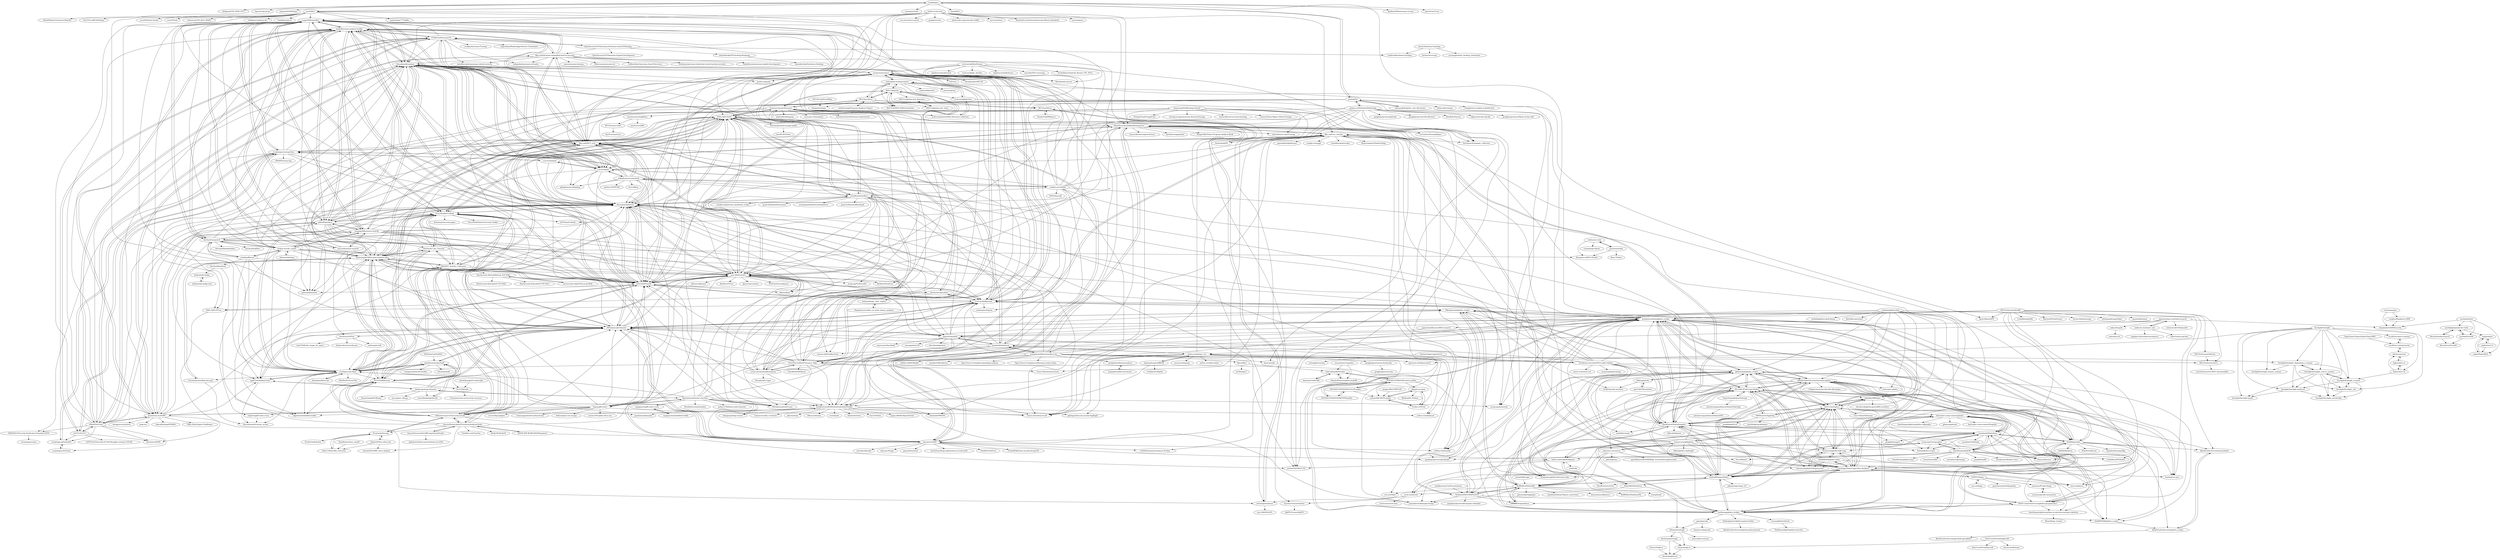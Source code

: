 digraph G {
"tenable/poc" -> "thezdi/PoC" ["e"=1]
"tenable/poc" -> "mcw0/PoC"
"tenable/poc" -> "qazbnm456/awesome-cve-poc" ["e"=1]
"tenable/poc" -> "optiv/ScareCrow" ["e"=1]
"tenable/poc" -> "dirkjanm/CVE-2020-1472" ["e"=1]
"tenable/poc" -> "SpecterOps/at-ps" ["e"=1]
"tenable/poc" -> "nccgroup/fuzzowski" ["e"=1]
"tenable/poc" -> "topotam/PetitPotam" ["e"=1]
"tenable/poc" -> "pedrib/PoC"
"tenable/poc" -> "sensepost/ruler" ["e"=1]
"embedded-sec/halucinator" -> "ucsb-seclab/hal-fuzz"
"embedded-sec/halucinator" -> "RiS3-Lab/p2im"
"embedded-sec/halucinator" -> "MCUSec/uEmu"
"embedded-sec/halucinator" -> "RiS3-Lab/DICE-DMA-Emulation"
"embedded-sec/halucinator" -> "fgsect/BaseSAFE"
"embedded-sec/halucinator" -> "subwire/libmatch"
"embedded-sec/halucinator" -> "aerosec/jetset"
"embedded-sec/halucinator" -> "HexHive/FirmFuzz"
"embedded-sec/halucinator" -> "avatartwo/avatar2"
"V33RU/IoTSecurity101" -> "fkie-cad/awesome-embedded-and-iot-security"
"V33RU/IoTSecurity101" -> "nebgnahz/awesome-iot-hacks" ["e"=1]
"V33RU/IoTSecurity101" -> "attify/firmware-analysis-toolkit"
"V33RU/IoTSecurity101" -> "adi0x90/attifyos"
"V33RU/IoTSecurity101" -> "firmadyne/firmadyne"
"V33RU/IoTSecurity101" -> "OWASP/IoTGoat"
"V33RU/IoTSecurity101" -> "e-m-b-a/emba"
"V33RU/IoTSecurity101" -> "IoT-PTv/IoT-PT"
"V33RU/IoTSecurity101" -> "jaredthecoder/awesome-vehicle-security" ["e"=1]
"V33RU/IoTSecurity101" -> "fkie-cad/FACT_core"
"V33RU/IoTSecurity101" -> "craigz28/firmwalker"
"V33RU/IoTSecurity101" -> "secfigo/Awesome-Fuzzing" ["e"=1]
"V33RU/IoTSecurity101" -> "praetorian-inc/DVRF"
"V33RU/IoTSecurity101" -> "tanprathan/MobileApp-Pentest-Cheatsheet" ["e"=1]
"V33RU/IoTSecurity101" -> "CyberSecurityUP/Awesome-Hardware-and-IoT-Hacking"
"ghidraninja/ghidra_scripts" -> "AllsafeCyberSecurity/awesome-ghidra"
"ghidraninja/ghidra_scripts" -> "grayhatacademy/ghidra_scripts"
"ghidraninja/ghidra_scripts" -> "d3v1l401/FindCrypt-Ghidra"
"ghidraninja/ghidra_scripts" -> "RolfRolles/GhidraPAL"
"ghidraninja/ghidra_scripts" -> "reb311ion/replica"
"ghidraninja/ghidra_scripts" -> "HackOvert/GhidraSnippets"
"ghidraninja/ghidra_scripts" -> "0xb0bb/pwndra"
"ghidraninja/ghidra_scripts" -> "astrelsky/Ghidra-Cpp-Class-Analyzer"
"ghidraninja/ghidra_scripts" -> "cmu-sei/pharos" ["e"=1]
"ghidraninja/ghidra_scripts" -> "bootleg/ret-sync" ["e"=1]
"ghidraninja/ghidra_scripts" -> "0xAlexei/INFILTRATE2019"
"ghidraninja/ghidra_scripts" -> "0x6d696368/ghidra_scripts"
"ghidraninja/ghidra_scripts" -> "0ffffffffh/dragondance"
"ghidraninja/ghidra_scripts" -> "felberj/gotools"
"ghidraninja/ghidra_scripts" -> "justfoxing/ghidra_bridge"
"sgayou/subaru-starlink-research" -> "ea/bosch_headunit_root"
"sgayou/subaru-starlink-research" -> "alexplaskett/QNXSecurity"
"sgayou/subaru-starlink-research" -> "askac/dumpifs"
"sgayou/subaru-starlink-research" -> "schutzwerk/CANalyzat0r" ["e"=1]
"sgayou/subaru-starlink-research" -> "sgayou/medfusion-4000-research"
"sgayou/subaru-starlink-research" -> "maddiestone/IDAPythonEmbeddedToolkit"
"intel/cve-bin-tool" -> "fkie-cad/cwe_checker"
"intel/cve-bin-tool" -> "KeenSecurityLab/BinAbsInspector"
"intel/cve-bin-tool" -> "cve-search/cve-search" ["e"=1]
"intel/cve-bin-tool" -> "fkie-cad/FACT_core"
"intel/cve-bin-tool" -> "google/osv.dev" ["e"=1]
"intel/cve-bin-tool" -> "aboutcode-org/scancode-toolkit" ["e"=1]
"intel/cve-bin-tool" -> "e-m-b-a/emba"
"intel/cve-bin-tool" -> "armijnhemel/binaryanalysis-ng"
"intel/cve-bin-tool" -> "tern-tools/tern" ["e"=1]
"intel/cve-bin-tool" -> "SystemSecurityStorm/Awesome-Binary-Similarity" ["e"=1]
"intel/cve-bin-tool" -> "firmadyne/firmadyne"
"intel/cve-bin-tool" -> "therealsaumil/emux"
"intel/cve-bin-tool" -> "joernio/joern" ["e"=1]
"intel/cve-bin-tool" -> "pr0v3rbs/FirmAE"
"intel/cve-bin-tool" -> "craigz28/firmwalker"
"sgayou/medfusion-4000-research" -> "sgayou/rbasefind"
"fkie-cad/awesome-embedded-and-iot-security" -> "V33RU/IoTSecurity101"
"fkie-cad/awesome-embedded-and-iot-security" -> "nebgnahz/awesome-iot-hacks" ["e"=1]
"fkie-cad/awesome-embedded-and-iot-security" -> "jaredthecoder/awesome-vehicle-security" ["e"=1]
"fkie-cad/awesome-embedded-and-iot-security" -> "FabioBaroni/awesome-exploit-development" ["e"=1]
"fkie-cad/awesome-embedded-and-iot-security" -> "cpuu/awesome-fuzzing" ["e"=1]
"fkie-cad/awesome-embedded-and-iot-security" -> "attify/firmware-analysis-toolkit"
"fkie-cad/awesome-embedded-and-iot-security" -> "fkie-cad/FACT_core"
"fkie-cad/awesome-embedded-and-iot-security" -> "OWASP/IoTGoat"
"fkie-cad/awesome-embedded-and-iot-security" -> "firmadyne/firmadyne"
"fkie-cad/awesome-embedded-and-iot-security" -> "e-m-b-a/emba"
"fkie-cad/awesome-embedded-and-iot-security" -> "HQarroum/awesome-iot" ["e"=1]
"fkie-cad/awesome-embedded-and-iot-security" -> "redhuntlabs/Awesome-Asset-Discovery" ["e"=1]
"fkie-cad/awesome-embedded-and-iot-security" -> "hslatman/awesome-industrial-control-system-security" ["e"=1]
"fkie-cad/awesome-embedded-and-iot-security" -> "0xricksanchez/paper_collection" ["e"=1]
"fkie-cad/awesome-embedded-and-iot-security" -> "craigz28/firmwalker"
"maddiestone/ConPresentations" -> "0xAlexei/INFILTRATE2019"
"fkie-cad/cwe_checker" -> "KeenSecurityLab/BinAbsInspector"
"fkie-cad/cwe_checker" -> "BinaryAnalysisPlatform/bap" ["e"=1]
"fkie-cad/cwe_checker" -> "fkie-cad/FACT_core"
"fkie-cad/cwe_checker" -> "airbus-seclab/bincat" ["e"=1]
"fkie-cad/cwe_checker" -> "ucsb-seclab/karonte"
"fkie-cad/cwe_checker" -> "trailofbits/maat" ["e"=1]
"fkie-cad/cwe_checker" -> "Nalen98/AngryGhidra"
"fkie-cad/cwe_checker" -> "gaasedelen/lighthouse" ["e"=1]
"fkie-cad/cwe_checker" -> "weggli-rs/weggli" ["e"=1]
"fkie-cad/cwe_checker" -> "googleprojectzero/Jackalope" ["e"=1]
"fkie-cad/cwe_checker" -> "HackOvert/GhidraSnippets"
"fkie-cad/cwe_checker" -> "IntelLabs/kAFL" ["e"=1]
"fkie-cad/cwe_checker" -> "trailofbits/polytracker" ["e"=1]
"fkie-cad/cwe_checker" -> "ex0dus-0x/fuzzable" ["e"=1]
"fkie-cad/cwe_checker" -> "0xricksanchez/paper_collection" ["e"=1]
"therealsaumil/static-arm-bins" -> "hugsy/gdb-static"
"therealsaumil/static-arm-bins" -> "therealsaumil/emux"
"therealsaumil/static-arm-bins" -> "maddiestone/IDAPythonEmbeddedToolkit"
"therealsaumil/static-arm-bins" -> "Accenture/VulFi"
"therealsaumil/static-arm-bins" -> "PAGalaxyLab/uniFuzzer" ["e"=1]
"therealsaumil/static-arm-bins" -> "darkerego/mips-binaries"
"therealsaumil/static-arm-bins" -> "NSSL-SJTU/SaTC"
"therealsaumil/static-arm-bins" -> "zcutlip/nvram-faker"
"therealsaumil/static-arm-bins" -> "polaco1782/linux-static-binaries"
"therealsaumil/static-arm-bins" -> "nccgroup/fuzzowski" ["e"=1]
"therealsaumil/static-arm-bins" -> "danigargu/heap-viewer" ["e"=1]
"therealsaumil/static-arm-bins" -> "MozillaSecurity/fuzzdata" ["e"=1]
"therealsaumil/static-arm-bins" -> "grayhatacademy/ghidra_scripts"
"therealsaumil/static-arm-bins" -> "mzpqnxow/gdb-static-cross"
"therealsaumil/static-arm-bins" -> "zyw-200/FirmAFL"
"ChrisTheCoolHut/Firmware_Slap" -> "cruise-automation/fwanalyzer"
"ChrisTheCoolHut/Firmware_Slap" -> "ucsb-seclab/karonte"
"ChrisTheCoolHut/Firmware_Slap" -> "zyw-200/FirmAFL"
"ChrisTheCoolHut/Firmware_Slap" -> "PAGalaxyLab/uniFuzzer" ["e"=1]
"ChrisTheCoolHut/Firmware_Slap" -> "avatartwo/avatar2"
"ChrisTheCoolHut/Firmware_Slap" -> "therealsaumil/emux"
"ChrisTheCoolHut/Firmware_Slap" -> "grayhatacademy/ghidra_scripts"
"ChrisTheCoolHut/Firmware_Slap" -> "maddiestone/IDAPythonEmbeddedToolkit"
"ChrisTheCoolHut/Firmware_Slap" -> "firmadyne/firmadyne"
"ChrisTheCoolHut/Firmware_Slap" -> "CheckPointSW/Karta" ["e"=1]
"ChrisTheCoolHut/Firmware_Slap" -> "pr0v3rbs/FirmAE"
"ChrisTheCoolHut/Firmware_Slap" -> "zcutlip/nvram-faker"
"ChrisTheCoolHut/Firmware_Slap" -> "Cisco-Talos/mutiny-fuzzer" ["e"=1]
"ChrisTheCoolHut/Firmware_Slap" -> "al3xtjames/ghidra-firmware-utils" ["e"=1]
"ChrisTheCoolHut/Firmware_Slap" -> "PAGalaxyLab/vxhunter"
"armijnhemel/binaryanalysis-ng" -> "Open-Source-Compliance/Sharing-creates-value" ["e"=1]
"armijnhemel/binaryanalysis-ng" -> "ucsb-seclab/karonte"
"armijnhemel/binaryanalysis-ng" -> "fkie-cad/cwe_checker"
"armijnhemel/binaryanalysis-ng" -> "avatartwo/avatar2"
"armijnhemel/binaryanalysis-ng" -> "quarkslab/binbloom"
"armijnhemel/binaryanalysis-ng" -> "armijnhemel/binaryanalysis"
"armijnhemel/binaryanalysis-ng" -> "ChrisTheCoolHut/Firmware_Slap"
"armijnhemel/binaryanalysis-ng" -> "fiberx/fiber"
"armijnhemel/binaryanalysis-ng" -> "SoftSec-KAIST/BinKit" ["e"=1]
"armijnhemel/binaryanalysis-ng" -> "binaryai/sdk" ["e"=1]
"armijnhemel/binaryanalysis-ng" -> "therealsaumil/emux"
"armijnhemel/binaryanalysis-ng" -> "maxhbr/LDBcollector" ["e"=1]
"armijnhemel/binaryanalysis-ng" -> "fosslight/fosslight_dependency_scanner"
"armijnhemel/binaryanalysis-ng" -> "Open-Source-Compliance/package-analysis" ["e"=1]
"armijnhemel/binaryanalysis-ng" -> "opossum-tool/OpossumUI"
"fkie-cad/FACT_core" -> "firmadyne/firmadyne"
"fkie-cad/FACT_core" -> "attify/firmware-analysis-toolkit"
"fkie-cad/FACT_core" -> "craigz28/firmwalker"
"fkie-cad/FACT_core" -> "e-m-b-a/emba"
"fkie-cad/FACT_core" -> "fkie-cad/cwe_checker"
"fkie-cad/FACT_core" -> "therealsaumil/emux"
"fkie-cad/FACT_core" -> "pr0v3rbs/FirmAE"
"fkie-cad/FACT_core" -> "cruise-automation/fwanalyzer"
"fkie-cad/FACT_core" -> "jtpereyda/boofuzz" ["e"=1]
"fkie-cad/FACT_core" -> "ucsb-seclab/karonte"
"fkie-cad/FACT_core" -> "fkie-cad/awesome-embedded-and-iot-security"
"fkie-cad/FACT_core" -> "KeenSecurityLab/BinAbsInspector"
"fkie-cad/FACT_core" -> "scriptingxss/owasp-fstm"
"fkie-cad/FACT_core" -> "adi0x90/attifyos"
"fkie-cad/FACT_core" -> "zyw-200/FirmAFL"
"pedrib/PoC" -> "rdomanski/Exploits_and_Advisories"
"pedrib/PoC" -> "grimm-co/NotQuite0DayFriday"
"pedrib/PoC" -> "therealsaumil/emux"
"pedrib/PoC" -> "httpvoid/writeups" ["e"=1]
"pedrib/PoC" -> "zcutlip/nvram-faker"
"pedrib/PoC" -> "tenable/poc"
"pedrib/PoC" -> "hugsy/gdb-static"
"pedrib/PoC" -> "nccgroup/fuzzowski" ["e"=1]
"pedrib/PoC" -> "stong/how-to-exploit-a-double-free" ["e"=1]
"pedrib/PoC" -> "NSSL-SJTU/SaTC"
"pedrib/PoC" -> "zyw-200/FirmAFL"
"onekey-sec/ubi_reader" -> "nlitsme/ubidump"
"onekey-sec/ubi_reader" -> "sviehb/jefferson"
"onekey-sec/ubi_reader" -> "devttys0/sasquatch"
"onekey-sec/ubi_reader" -> "craigz28/firmwalker"
"onekey-sec/ubi_reader" -> "attify/firmware-analysis-toolkit"
"onekey-sec/ubi_reader" -> "liyansong2018/firmware-analysis-plus"
"onekey-sec/ubi_reader" -> "PAGalaxyLab/vxhunter"
"onekey-sec/ubi_reader" -> "rampageX/firmware-mod-kit"
"onekey-sec/ubi_reader" -> "zyw-200/FirmAFL"
"onekey-sec/ubi_reader" -> "zcutlip/nvram-faker"
"onekey-sec/ubi_reader" -> "firmadyne/firmadyne"
"onekey-sec/ubi_reader" -> "fkie-cad/FACT_core"
"onekey-sec/ubi_reader" -> "grayhatacademy/ghidra_scripts"
"onekey-sec/ubi_reader" -> "therealsaumil/emux"
"onekey-sec/ubi_reader" -> "rapid7/embedded-tools"
"sgayou/rbasefind" -> "mncoppola/ws30"
"sgayou/rbasefind" -> "PAGalaxyLab/vxhunter"
"sgayou/rbasefind" -> "quarkslab/binbloom"
"sgayou/rbasefind" -> "soyersoyer/basefind2"
"sgayou/rbasefind" -> "therealsaumil/emux"
"sgayou/rbasefind" -> "cea-sec/Sibyl" ["e"=1]
"sgayou/rbasefind" -> "maddiestone/IDAPythonEmbeddedToolkit"
"sgayou/rbasefind" -> "marin-m/vmlinux-to-elf" ["e"=1]
"sgayou/rbasefind" -> "grayhatacademy/ghidra_scripts"
"sgayou/rbasefind" -> "zyw-200/FirmAFL"
"sgayou/rbasefind" -> "fuzzware-fuzzer/fuzzware"
"sgayou/rbasefind" -> "ucsb-seclab/karonte"
"sgayou/rbasefind" -> "duo-labs/idapython" ["e"=1]
"giantbranch/mipsAudit" -> "enovella/ida2ghidra-kb"
"giantbranch/mipsAudit" -> "t3ls/mipsAudit"
"giantbranch/mipsAudit" -> "wangzery/SearchOverflow"
"giantbranch/mipsAudit" -> "PAGalaxyLab/vxhunter"
"giantbranch/mipsAudit" -> "zcutlip/nvram-faker"
"giantbranch/mipsAudit" -> "Vu1nT0tal/firmeye"
"NWMonster/ApplySig" -> "push0ebp/sig-database" ["e"=1]
"NWMonster/ApplySig" -> "push0ebp/ALLirt" ["e"=1]
"NWMonster/ApplySig" -> "reb311ion/replica"
"NWMonster/ApplySig" -> "d3v1l401/FindCrypt-Ghidra"
"gregjhogan/renesas-bootmode" -> "gregjhogan/rwd-xray"
"scriptingxss/IoTGoat" -> "scriptingxss/EmbedOS"
"zyw-200/FirmAFL" -> "ucsb-seclab/karonte"
"zyw-200/FirmAFL" -> "pr0v3rbs/FirmAE"
"zyw-200/FirmAFL" -> "nccgroup/TriforceAFL" ["e"=1]
"zyw-200/FirmAFL" -> "firmadyne/firmadyne"
"zyw-200/FirmAFL" -> "RUB-SysSec/redqueen" ["e"=1]
"zyw-200/FirmAFL" -> "aflnet/aflnet" ["e"=1]
"zyw-200/FirmAFL" -> "zcutlip/nvram-faker"
"zyw-200/FirmAFL" -> "PAGalaxyLab/uniFuzzer" ["e"=1]
"zyw-200/FirmAFL" -> "HexHive/FirmFuzz"
"zyw-200/FirmAFL" -> "aflsmart/aflsmart" ["e"=1]
"zyw-200/FirmAFL" -> "HexHive/T-Fuzz" ["e"=1]
"zyw-200/FirmAFL" -> "fgsect/unicorefuzz" ["e"=1]
"zyw-200/FirmAFL" -> "therealsaumil/emux"
"zyw-200/FirmAFL" -> "NSSL-SJTU/SaTC"
"zyw-200/FirmAFL" -> "nccgroup/fuzzowski" ["e"=1]
"ucsb-seclab/BootStomp" -> "ucsb-seclab/dr_checker" ["e"=1]
"ucsb-seclab/BootStomp" -> "alephsecurity/firehorse" ["e"=1]
"ucsb-seclab/BootStomp" -> "enovella/TEE-reversing" ["e"=1]
"ucsb-seclab/BootStomp" -> "avatartwo/avatar2"
"ucsb-seclab/BootStomp" -> "ucsb-seclab/karonte"
"ucsb-seclab/BootStomp" -> "Battelle/afl-unicorn" ["e"=1]
"ucsb-seclab/BootStomp" -> "maddiestone/IDAPythonEmbeddedToolkit"
"ucsb-seclab/BootStomp" -> "ScottyBauer/Android_Kernel_CVE_POCs" ["e"=1]
"ucsb-seclab/BootStomp" -> "alephsecurity/abootool" ["e"=1]
"0x6d696368/ghidra_scripts" -> "AllsafeCyberSecurity/ghidra_scripts"
"PAGalaxyLab/vxhunter" -> "knownsec/VxPwn"
"PAGalaxyLab/vxhunter" -> "giantbranch/mipsAudit"
"PAGalaxyLab/vxhunter" -> "sgayou/rbasefind"
"PAGalaxyLab/vxhunter" -> "NSSL-SJTU/SaTC"
"PAGalaxyLab/vxhunter" -> "PAGalaxyLab/ghidra_scripts"
"PAGalaxyLab/vxhunter" -> "ucsb-seclab/karonte"
"PAGalaxyLab/vxhunter" -> "rapid7/embedded-tools"
"PAGalaxyLab/vxhunter" -> "grayhatacademy/ghidra_scripts"
"PAGalaxyLab/vxhunter" -> "PAGalaxyLab/uniFuzzer" ["e"=1]
"PAGalaxyLab/vxhunter" -> "zyw-200/FirmAFL"
"PAGalaxyLab/vxhunter" -> "Accenture/VulFi"
"PAGalaxyLab/vxhunter" -> "zcutlip/nvram-faker"
"PAGalaxyLab/vxhunter" -> "liyansong2018/firmware-analysis-plus"
"PAGalaxyLab/vxhunter" -> "therealsaumil/emux"
"PAGalaxyLab/vxhunter" -> "pr0v3rbs/FirmAE"
"hugsy/gdb-static" -> "zyw-200/FirmAFL"
"hugsy/gdb-static" -> "akpotter/embedded-toolkit"
"hugsy/gdb-static" -> "0xKira/qemu-vm-escape" ["e"=1]
"hugsy/gdb-static" -> "therealsaumil/static-arm-bins"
"hugsy/gdb-static" -> "marin-m/vmlinux-to-elf" ["e"=1]
"hugsy/gdb-static" -> "H4lo/awesome-IoT-security-article"
"hugsy/gdb-static" -> "NSSL-SJTU/SaTC"
"hugsy/gdb-static" -> "rrrrrrri/fgt-gadgets" ["e"=1]
"hugsy/gdb-static" -> "PAGalaxyLab/vxhunter"
"hugsy/gdb-static" -> "zcutlip/nvram-faker"
"hugsy/gdb-static" -> "PAGalaxyLab/ghidra_scripts"
"hugsy/gdb-static" -> "therealsaumil/emux"
"hugsy/gdb-static" -> "stayliv3/gdb-static-cross"
"hugsy/gdb-static" -> "leommxj/prebuilt-multiarch-bin"
"hugsy/gdb-static" -> "matrix1001/glibc-all-in-one" ["e"=1]
"Comsecuris/gdbghidra" -> "reb311ion/replica"
"Comsecuris/gdbghidra" -> "daenerys-sre/source"
"Comsecuris/gdbghidra" -> "0x6d696368/ghidra_scripts"
"Comsecuris/gdbghidra" -> "threatrack/ghidra-fidb-repo"
"Comsecuris/gdbghidra" -> "astrelsky/Ghidra-Cpp-Class-Analyzer"
"Comsecuris/gdbghidra" -> "elliiot/ghidra_darknight"
"Comsecuris/gdbghidra" -> "justfoxing/ghidra_bridge"
"Comsecuris/gdbghidra" -> "grayhatacademy/ghidra_scripts"
"Comsecuris/gdbghidra" -> "d3v1l401/FindCrypt-Ghidra"
"Comsecuris/gdbghidra" -> "RolfRolles/GhidraPAL"
"Comsecuris/gdbghidra" -> "ghidraninja/ghidra_scripts"
"zcutlip/nvram-faker" -> "therealsaumil/custom_nvram"
"zcutlip/nvram-faker" -> "firmadyne/libnvram"
"zcutlip/nvram-faker" -> "akpotter/embedded-toolkit"
"zcutlip/nvram-faker" -> "giantbranch/mipsAudit"
"zcutlip/nvram-faker" -> "therealsaumil/emux"
"zcutlip/nvram-faker" -> "zyw-200/FirmAFL"
"zcutlip/nvram-faker" -> "pr0v3rbs/FirmAE"
"zcutlip/nvram-faker" -> "rapid7/embedded-tools"
"zcutlip/nvram-faker" -> "liyansong2018/firmware-analysis-plus"
"zcutlip/nvram-faker" -> "Vu1nT0tal/firmeye"
"zcutlip/nvram-faker" -> "PAGalaxyLab/vxhunter"
"zcutlip/nvram-faker" -> "0xricksanchez/dlink-decrypt"
"zcutlip/nvram-faker" -> "WinMin/Protocol-Vul"
"zcutlip/nvram-faker" -> "NSSL-SJTU/SaTC"
"0x6d696368/ghidra-data" -> "threatrack/ghidra-fidb-repo"
"0x6d696368/ghidra-data" -> "astrelsky/Ghidra-Cpp-Class-Analyzer"
"0x6d696368/ghidra-data" -> "0x6d696368/ghidra_scripts"
"0x6d696368/ghidra-data" -> "reb311ion/replica"
"0x6d696368/ghidra-data" -> "threatrack/ghidra-fid-generator"
"0x6d696368/ghidra-data" -> "HackOvert/GhidraSnippets"
"0xAlexei/INFILTRATE2019" -> "RolfRolles/GhidraPAL"
"0xAlexei/INFILTRATE2019" -> "PAGalaxyLab/ghidra_scripts"
"0xAlexei/INFILTRATE2019" -> "grayhatacademy/ghidra_scripts"
"0xAlexei/INFILTRATE2019" -> "VDOO-Connected-Trust/ghidra-pyi-generator"
"0xAlexei/INFILTRATE2019" -> "googleprojectzero/bochspwn-reloaded" ["e"=1]
"0xAlexei/INFILTRATE2019" -> "0ffffffffh/dragondance"
"0xAlexei/INFILTRATE2019" -> "joxeankoret/idamagicstrings" ["e"=1]
"justfoxing/ghidra_bridge" -> "VDOO-Connected-Trust/ghidra-pyi-generator"
"justfoxing/ghidra_bridge" -> "HackOvert/GhidraSnippets"
"justfoxing/ghidra_bridge" -> "dod-cyber-crime-center/pyhidra"
"justfoxing/ghidra_bridge" -> "astrelsky/Ghidra-Cpp-Class-Analyzer"
"justfoxing/ghidra_bridge" -> "grayhatacademy/ghidra_scripts"
"justfoxing/ghidra_bridge" -> "mandiant/Ghidrathon"
"justfoxing/ghidra_bridge" -> "cesena/ghidra2dwarf"
"justfoxing/ghidra_bridge" -> "GhidraJupyter/ghidra-jupyter-kotlin"
"justfoxing/ghidra_bridge" -> "0x6d696368/ghidra_scripts"
"justfoxing/ghidra_bridge" -> "angr/pypcode"
"justfoxing/ghidra_bridge" -> "reb311ion/replica"
"justfoxing/ghidra_bridge" -> "Nalen98/AngryGhidra"
"cruise-automation/fwanalyzer" -> "ChrisTheCoolHut/Firmware_Slap"
"cruise-automation/fwanalyzer" -> "fkie-cad/FACT_core"
"cruise-automation/fwanalyzer" -> "craigz28/firmwalker"
"cruise-automation/fwanalyzer" -> "avatartwo/avatar2"
"cruise-automation/fwanalyzer" -> "firmadyne/firmadyne"
"cruise-automation/fwanalyzer" -> "attify/firmware-analysis-toolkit"
"cruise-automation/fwanalyzer" -> "maddiestone/IDAPythonEmbeddedToolkit"
"cruise-automation/fwanalyzer" -> "PAGalaxyLab/vxhunter"
"cruise-automation/fwanalyzer" -> "ucsb-seclab/karonte"
"cruise-automation/fwanalyzer" -> "therealsaumil/emux"
"cruise-automation/fwanalyzer" -> "grayhatacademy/ghidra_scripts"
"cruise-automation/fwanalyzer" -> "firmadyne/scraper"
"cruise-automation/fwanalyzer" -> "scriptingxss/owasp-fstm"
"d3v1l401/FindCrypt-Ghidra" -> "reb311ion/replica"
"d3v1l401/FindCrypt-Ghidra" -> "ghidraninja/ghidra_scripts"
"d3v1l401/FindCrypt-Ghidra" -> "astrelsky/Ghidra-Cpp-Class-Analyzer"
"d3v1l401/FindCrypt-Ghidra" -> "grayhatacademy/ghidra_scripts"
"d3v1l401/FindCrypt-Ghidra" -> "TorgoTorgo/ghidra-findcrypt"
"d3v1l401/FindCrypt-Ghidra" -> "Nalen98/AngryGhidra"
"d3v1l401/FindCrypt-Ghidra" -> "RolfRolles/GhidraPAL"
"d3v1l401/FindCrypt-Ghidra" -> "AllsafeCyberSecurity/awesome-ghidra"
"d3v1l401/FindCrypt-Ghidra" -> "threatrack/ghidra-fidb-repo"
"d3v1l401/FindCrypt-Ghidra" -> "NWMonster/ApplySig"
"d3v1l401/FindCrypt-Ghidra" -> "0x6d696368/ghidra_scripts"
"d3v1l401/FindCrypt-Ghidra" -> "0xb0bb/pwndra"
"d3v1l401/FindCrypt-Ghidra" -> "ubfx/BinDiffHelper"
"d3v1l401/FindCrypt-Ghidra" -> "daenerys-sre/source"
"d3v1l401/FindCrypt-Ghidra" -> "0xAlexei/INFILTRATE2019"
"0ffffffffh/dragondance" -> "RolfRolles/GhidraPAL"
"BerryFarm/berrymuch" -> "mordak/playbook-dev-tools"
"BerryFarm/berrymuch" -> "BerryFarm/Term49"
"RolfRolles/GhidraPAL" -> "0ffffffffh/dragondance"
"RolfRolles/GhidraPAL" -> "0xAlexei/INFILTRATE2019"
"RolfRolles/GhidraPAL" -> "JonathanSalwan/Tigress_protection" ["e"=1]
"RolfRolles/GhidraPAL" -> "Nalen98/AngryGhidra"
"RolfRolles/GhidraPAL" -> "immunityinc/libptrace" ["e"=1]
"RolfRolles/GhidraPAL" -> "RolfRolles/PandemicML"
"RolfRolles/GhidraPAL" -> "d3v1l401/FindCrypt-Ghidra"
"RolfRolles/GhidraPAL" -> "cea-sec/Sibyl" ["e"=1]
"RolfRolles/GhidraPAL" -> "ghidraninja/ghidra_scripts"
"RolfRolles/GhidraPAL" -> "zznop/bnida"
"RolfRolles/GhidraPAL" -> "PAGalaxyLab/ghidra_scripts"
"RolfRolles/GhidraPAL" -> "joxeankoret/idamagicstrings" ["e"=1]
"RolfRolles/GhidraPAL" -> "gamozolabs/applepie" ["e"=1]
"enovella/ida2ghidra-kb" -> "giantbranch/mipsAudit"
"PAGalaxyLab/VulInfo" -> "giantbranch/mipsAudit"
"1dayto0day/B2SFinder" -> "DeepSoftwareAnalytics/LibDB"
"1dayto0day/B2SFinder" -> "binaryai/CodeCMR"
"1dayto0day/B2SFinder" -> "WOOSEUNGHOON/Centris-public"
"osssanitizer/osspolice" -> "1dayto0day/B2SFinder"
"osssanitizer/osspolice" -> "DeepSoftwareAnalytics/LibDB"
"felberj/gotools" -> "kc0bfv/pcode-emulator"
"felberj/gotools" -> "getCUJO/ThreatIntel"
"felberj/gotools" -> "ghidraninja/ghidra_scripts"
"daenerys-sre/source" -> "partoftheworlD/GHIDRApy_FunctionStringAssociate"
"daenerys-sre/source" -> "Comsecuris/gdbghidra"
"daenerys-sre/source" -> "RolfRolles/GhidraPAL"
"daenerys-sre/source" -> "joxeankoret/idamagicstrings" ["e"=1]
"daenerys-sre/source" -> "patois/genmc" ["e"=1]
"askac/dumpifs" -> "unbe/mmi-ifs"
"fiberx/fiber" -> "Qi-Zhan/ps3"
"fiberx/fiber" -> "1dayto0day/B2SFinder"
"OWASP/IoTGoat" -> "scriptingxss/owasp-fstm"
"OWASP/IoTGoat" -> "attify/firmware-analysis-toolkit"
"OWASP/IoTGoat" -> "fkie-cad/awesome-embedded-and-iot-security"
"OWASP/IoTGoat" -> "V33RU/IoTSecurity101"
"OWASP/IoTGoat" -> "Vulcainreo/DVID" ["e"=1]
"OWASP/IoTGoat" -> "therealsaumil/emux"
"OWASP/IoTGoat" -> "praetorian-inc/DVRF"
"OWASP/IoTGoat" -> "scriptingxss/IoTGoat"
"OWASP/IoTGoat" -> "scriptingxss/EmbedOS"
"OWASP/IoTGoat" -> "craigz28/firmwalker"
"OWASP/IoTGoat" -> "IoT-PTv/IoT-PT"
"OWASP/IoTGoat" -> "firmadyne/firmadyne"
"OWASP/IoTGoat" -> "Vu1nT0tal/IoT-vulhub"
"OWASP/IoTGoat" -> "adi0x90/attifyos"
"OWASP/IoTGoat" -> "OWASP/IoT-Security-Verification-Standard-ISVS"
"grayhatacademy/ghidra_scripts" -> "reb311ion/replica"
"grayhatacademy/ghidra_scripts" -> "HackOvert/GhidraSnippets"
"grayhatacademy/ghidra_scripts" -> "ghidraninja/ghidra_scripts"
"grayhatacademy/ghidra_scripts" -> "astrelsky/Ghidra-Cpp-Class-Analyzer"
"grayhatacademy/ghidra_scripts" -> "AllsafeCyberSecurity/awesome-ghidra"
"grayhatacademy/ghidra_scripts" -> "d3v1l401/FindCrypt-Ghidra"
"grayhatacademy/ghidra_scripts" -> "PAGalaxyLab/ghidra_scripts"
"grayhatacademy/ghidra_scripts" -> "threatrack/ghidra-fidb-repo"
"grayhatacademy/ghidra_scripts" -> "PAGalaxyLab/vxhunter"
"grayhatacademy/ghidra_scripts" -> "VDOO-Connected-Trust/ghidra-pyi-generator"
"grayhatacademy/ghidra_scripts" -> "al3xtjames/ghidra-firmware-utils" ["e"=1]
"grayhatacademy/ghidra_scripts" -> "0xb0bb/pwndra"
"grayhatacademy/ghidra_scripts" -> "0xdea/ghidra-scripts" ["e"=1]
"grayhatacademy/ghidra_scripts" -> "0xAlexei/INFILTRATE2019"
"grayhatacademy/ghidra_scripts" -> "justfoxing/ghidra_bridge"
"AllsafeCyberSecurity/awesome-ghidra" -> "ghidraninja/ghidra_scripts"
"AllsafeCyberSecurity/awesome-ghidra" -> "grayhatacademy/ghidra_scripts"
"AllsafeCyberSecurity/awesome-ghidra" -> "0xb0bb/pwndra"
"AllsafeCyberSecurity/awesome-ghidra" -> "astrelsky/Ghidra-Cpp-Class-Analyzer"
"AllsafeCyberSecurity/awesome-ghidra" -> "HackOvert/GhidraSnippets"
"AllsafeCyberSecurity/awesome-ghidra" -> "d3v1l401/FindCrypt-Ghidra"
"AllsafeCyberSecurity/awesome-ghidra" -> "Nalen98/AngryGhidra"
"AllsafeCyberSecurity/awesome-ghidra" -> "fr0gger/awesome-ida-x64-olly-plugin" ["e"=1]
"AllsafeCyberSecurity/awesome-ghidra" -> "cmu-sei/pharos" ["e"=1]
"AllsafeCyberSecurity/awesome-ghidra" -> "reb311ion/replica"
"AllsafeCyberSecurity/awesome-ghidra" -> "bootleg/ret-sync" ["e"=1]
"AllsafeCyberSecurity/awesome-ghidra" -> "rizinorg/rz-ghidra" ["e"=1]
"AllsafeCyberSecurity/awesome-ghidra" -> "justfoxing/ghidra_bridge"
"AllsafeCyberSecurity/awesome-ghidra" -> "al3xtjames/ghidra-firmware-utils" ["e"=1]
"AllsafeCyberSecurity/awesome-ghidra" -> "mandiant/Ghidrathon"
"devttys0/sasquatch" -> "sviehb/jefferson"
"devttys0/sasquatch" -> "craigz28/firmwalker"
"devttys0/sasquatch" -> "onekey-sec/ubi_reader"
"devttys0/sasquatch" -> "attify/firmware-analysis-toolkit"
"devttys0/sasquatch" -> "firmadyne/firmadyne"
"devttys0/sasquatch" -> "devttys0/littleblackbox"
"devttys0/sasquatch" -> "rampageX/firmware-mod-kit"
"devttys0/sasquatch" -> "zcutlip/nvram-faker"
"devttys0/sasquatch" -> "rapid7/embedded-tools"
"devttys0/sasquatch" -> "devttys0/yaffshiv"
"devttys0/sasquatch" -> "grayhatacademy/ida" ["e"=1]
"devttys0/sasquatch" -> "pr0v3rbs/FirmAE"
"devttys0/sasquatch" -> "mirror/firmware-mod-kit"
"devttys0/sasquatch" -> "adi0x90/attifyos"
"devttys0/sasquatch" -> "alexhude/FRIEND" ["e"=1]
"scriptingxss/owasp-fstm" -> "scriptingxss/EmbedOS"
"scriptingxss/owasp-fstm" -> "OWASP/IoTGoat"
"scriptingxss/owasp-fstm" -> "craigz28/firmwalker"
"scriptingxss/owasp-fstm" -> "therealsaumil/emux"
"scriptingxss/owasp-fstm" -> "OWASP/IoT-Security-Verification-Standard-ISVS"
"scriptingxss/owasp-fstm" -> "fkie-cad/FACT_core"
"scriptingxss/owasp-fstm" -> "attify/firmware-analysis-toolkit"
"scriptingxss/owasp-fstm" -> "fkie-cad/cwe_checker"
"scriptingxss/owasp-fstm" -> "praetorian-inc/DVRF"
"scriptingxss/owasp-fstm" -> "OWASP/owasp-istg"
"scriptingxss/owasp-fstm" -> "e-m-b-a/embark"
"scriptingxss/owasp-fstm" -> "pr0v3rbs/FirmAE"
"scriptingxss/owasp-fstm" -> "cruise-automation/fwanalyzer"
"scriptingxss/owasp-fstm" -> "IoT-PTv/IoT-PT"
"scriptingxss/owasp-fstm" -> "firmadyne/firmadyne"
"e-m-b-a/emba" -> "fkie-cad/FACT_core"
"e-m-b-a/emba" -> "onekey-sec/unblob"
"e-m-b-a/emba" -> "attify/firmware-analysis-toolkit"
"e-m-b-a/emba" -> "firmadyne/firmadyne"
"e-m-b-a/emba" -> "e-m-b-a/embark"
"e-m-b-a/emba" -> "redballoonsecurity/ofrak"
"e-m-b-a/emba" -> "craigz28/firmwalker"
"e-m-b-a/emba" -> "therealsaumil/emux"
"e-m-b-a/emba" -> "pr0v3rbs/FirmAE"
"e-m-b-a/emba" -> "KeenSecurityLab/BinAbsInspector"
"e-m-b-a/emba" -> "fkie-cad/cwe_checker"
"e-m-b-a/emba" -> "qilingframework/qiling" ["e"=1]
"e-m-b-a/emba" -> "V33RU/IoTSecurity101"
"e-m-b-a/emba" -> "jtpereyda/boofuzz" ["e"=1]
"e-m-b-a/emba" -> "fkie-cad/awesome-embedded-and-iot-security"
"xsacha/Sachesi" -> "mordak/playbook-dev-tools"
"xsacha/Sachesi" -> "mordak/Term48"
"xsacha/Sachesi" -> "alexplaskett/QNXSecurity"
"xsacha/Sachesi" -> "anpho/PaperBird"
"astrelsky/Ghidra-Cpp-Class-Analyzer" -> "reb311ion/replica"
"astrelsky/Ghidra-Cpp-Class-Analyzer" -> "grayhatacademy/ghidra_scripts"
"astrelsky/Ghidra-Cpp-Class-Analyzer" -> "cmu-sei/pharos" ["e"=1]
"astrelsky/Ghidra-Cpp-Class-Analyzer" -> "d3v1l401/FindCrypt-Ghidra"
"astrelsky/Ghidra-Cpp-Class-Analyzer" -> "AllsafeCyberSecurity/awesome-ghidra"
"astrelsky/Ghidra-Cpp-Class-Analyzer" -> "justfoxing/ghidra_bridge"
"astrelsky/Ghidra-Cpp-Class-Analyzer" -> "threatrack/ghidra-fidb-repo"
"astrelsky/Ghidra-Cpp-Class-Analyzer" -> "Nalen98/AngryGhidra"
"astrelsky/Ghidra-Cpp-Class-Analyzer" -> "HackOvert/GhidraSnippets"
"astrelsky/Ghidra-Cpp-Class-Analyzer" -> "ghidraninja/ghidra_scripts"
"astrelsky/Ghidra-Cpp-Class-Analyzer" -> "CERTCC/kaiju"
"astrelsky/Ghidra-Cpp-Class-Analyzer" -> "al3xtjames/ghidra-firmware-utils" ["e"=1]
"astrelsky/Ghidra-Cpp-Class-Analyzer" -> "0x6d696368/ghidra-data"
"astrelsky/Ghidra-Cpp-Class-Analyzer" -> "ubfx/BinDiffHelper"
"astrelsky/Ghidra-Cpp-Class-Analyzer" -> "bootleg/ret-sync" ["e"=1]
"ubfx/BinDiffHelper" -> "google/binexport" ["e"=1]
"ubfx/BinDiffHelper" -> "grayhatacademy/ghidra_scripts"
"ubfx/BinDiffHelper" -> "reb311ion/replica"
"ubfx/BinDiffHelper" -> "threatrack/ghidra-patchdiff-correlator"
"ubfx/BinDiffHelper" -> "Nalen98/AngryGhidra"
"0xb0bb/pwndra" -> "AllsafeCyberSecurity/awesome-ghidra"
"0xb0bb/pwndra" -> "grayhatacademy/ghidra_scripts"
"0xb0bb/pwndra" -> "ghidraninja/ghidra_scripts"
"0xb0bb/pwndra" -> "0xb0bb/karkinos"
"0xb0bb/pwndra" -> "d3v1l401/FindCrypt-Ghidra"
"0xb0bb/pwndra" -> "Nalen98/AngryGhidra"
"0xb0bb/pwndra" -> "AllsafeCyberSecurity/LazyGhidra"
"0xb0bb/pwndra" -> "astrelsky/Ghidra-Cpp-Class-Analyzer"
"0xb0bb/pwndra" -> "reb311ion/replica"
"0xb0bb/pwndra" -> "AllsafeCyberSecurity/ghidra_scripts"
"0xb0bb/pwndra" -> "mandiant/Ghidrathon"
"0xb0bb/pwndra" -> "threatrack/ghidra-fidb-repo"
"0xb0bb/pwndra" -> "bootleg/ret-sync" ["e"=1]
"0xb0bb/pwndra" -> "R3x/How2Kernel" ["e"=1]
"0xb0bb/pwndra" -> "mahaloz/decomp2dbg" ["e"=1]
"IoT-PTv/IoT-PT" -> "Vulcainreo/DVID" ["e"=1]
"IoT-PTv/IoT-PT" -> "scriptingxss/EmbedOS"
"IoT-PTv/IoT-PT" -> "IoT-PTv/IoT-Security101-Kit-Roughly-costing-110USD"
"IoT-PTv/IoT-PT" -> "V33RU/IoTSecurity101"
"IoT-PTv/IoT-PT" -> "OWASP/IoTGoat"
"IoT-PTv/IoT-PT" -> "scriptingxss/owasp-fstm"
"quarkslab/binbloom" -> "sgayou/rbasefind"
"quarkslab/binbloom" -> "therealsaumil/emux"
"quarkslab/binbloom" -> "seemoo-lab/frankenstein" ["e"=1]
"quarkslab/binbloom" -> "grayhatacademy/ghidra_scripts"
"quarkslab/binbloom" -> "airbus-seclab/cpu_rec"
"quarkslab/binbloom" -> "ucsb-seclab/karonte"
"quarkslab/binbloom" -> "maddiestone/IDAPythonEmbeddedToolkit"
"quarkslab/binbloom" -> "armijnhemel/binaryanalysis-ng"
"quarkslab/binbloom" -> "Accenture/VulFi"
"quarkslab/binbloom" -> "avatartwo/avatar2"
"quarkslab/binbloom" -> "PAGalaxyLab/vxhunter"
"leveldown-security/SVD-Loader-Ghidra" -> "cmsis-svd/cmsis-svd" ["e"=1]
"leveldown-security/SVD-Loader-Ghidra" -> "airbus-seclab/cpu_rec"
"leveldown-security/SVD-Loader-Ghidra" -> "grayhatacademy/ghidra_scripts"
"leveldown-security/SVD-Loader-Ghidra" -> "therealsaumil/emux"
"leveldown-security/SVD-Loader-Ghidra" -> "al3xtjames/ghidra-firmware-utils" ["e"=1]
"leveldown-security/SVD-Loader-Ghidra" -> "threatrack/ghidra-fidb-repo"
"leveldown-security/SVD-Loader-Ghidra" -> "threatrack/ghidra-fid-generator"
"leveldown-security/SVD-Loader-Ghidra" -> "quarkslab/binbloom"
"leveldown-security/SVD-Loader-Ghidra" -> "PAGalaxyLab/vxhunter"
"leveldown-security/SVD-Loader-Ghidra" -> "ghidraninja/ghidra_scripts"
"leveldown-security/SVD-Loader-Ghidra" -> "ucsb-seclab/karonte"
"leveldown-security/SVD-Loader-Ghidra" -> "FirmWire/FirmWire"
"leveldown-security/SVD-Loader-Ghidra" -> "HackOvert/GhidraSnippets"
"leveldown-security/SVD-Loader-Ghidra" -> "d3v1l401/FindCrypt-Ghidra"
"leveldown-security/SVD-Loader-Ghidra" -> "nccgroup/depthcharge"
"DasSecurity-HatLab/HatLab_IOT_Wiki" -> "DasSecurity-HatLab/IoT-CTF-2021"
"DasSecurity-HatLab/HatLab_IOT_Wiki" -> "iot-security-wiki/IoT-Security-Wiki"
"DasSecurity-HatLab/HatLab_IOT_Wiki" -> "DasSecurity-HatLab/IoT-CTF-2020"
"TorgoTorgo/ghidra-findcrypt" -> "d3v1l401/FindCrypt-Ghidra"
"TorgoTorgo/ghidra-findcrypt" -> "antoniovazquezblanco/GhidraFindcrypt"
"PAGalaxyLab/ghidra_scripts" -> "grayhatacademy/ghidra_scripts"
"PAGalaxyLab/ghidra_scripts" -> "VDOO-Connected-Trust/ghidra-pyi-generator"
"PAGalaxyLab/ghidra_scripts" -> "PAGalaxyLab/vxhunter"
"PAGalaxyLab/ghidra_scripts" -> "0xAlexei/INFILTRATE2019"
"PAGalaxyLab/ghidra_scripts" -> "RolfRolles/GhidraPAL"
"PAGalaxyLab/ghidra_scripts" -> "ucsb-seclab/karonte"
"PAGalaxyLab/ghidra_scripts" -> "kc0bfv/pcode-emulator"
"Vu1nT0tal/IoT-vulhub" -> "Vu1nT0tal/Vehicle-Security-Toolkit" ["e"=1]
"Vu1nT0tal/IoT-vulhub" -> "pr0v3rbs/FirmAE"
"Vu1nT0tal/IoT-vulhub" -> "liyansong2018/firmware-analysis-plus"
"Vu1nT0tal/IoT-vulhub" -> "H4lo/awesome-IoT-security-article"
"Vu1nT0tal/IoT-vulhub" -> "G4rb3n/IoT_Sec_Tutorial"
"Vu1nT0tal/IoT-vulhub" -> "NSSL-SJTU/SaTC"
"Vu1nT0tal/IoT-vulhub" -> "ASTTeam/CodeQL" ["e"=1]
"Vu1nT0tal/IoT-vulhub" -> "adi0x90/attifyos"
"Vu1nT0tal/IoT-vulhub" -> "KeenSecurityLab/BinAbsInspector"
"Vu1nT0tal/IoT-vulhub" -> "H4lo/IOT_Articles_Collection"
"Vu1nT0tal/IoT-vulhub" -> "Vu1nT0tal/firmeye"
"Vu1nT0tal/IoT-vulhub" -> "SecureNexusLab/IoTFirmwareAnalysisGuide"
"Vu1nT0tal/IoT-vulhub" -> "therealsaumil/emux"
"Vu1nT0tal/IoT-vulhub" -> "firmianay/security-paper" ["e"=1]
"Vu1nT0tal/IoT-vulhub" -> "craigz28/firmwalker"
"luismartingarcia/protocol" -> "leveldown-security/SVD-Loader-Ghidra"
"luismartingarcia/protocol" -> "netenglabs/suzieq" ["e"=1]
"OWASP/IoT-Security-Verification-Standard-ISVS" -> "cetome/panorama"
"cesena/ghidra2dwarf" -> "TheRomanXpl0it/ghidra-emu-fun"
"RiS3-Lab/p2im" -> "RiS3-Lab/DICE-DMA-Emulation"
"RiS3-Lab/p2im" -> "MCUSec/uEmu"
"RiS3-Lab/p2im" -> "embedded-sec/halucinator"
"RiS3-Lab/p2im" -> "RiS3-Lab/p2im-real_firmware"
"RiS3-Lab/p2im" -> "RiS3-Lab/p2im-unit_tests"
"RiS3-Lab/p2im" -> "fuzzware-fuzzer/fuzzware"
"RiS3-Lab/p2im" -> "ucsb-seclab/hal-fuzz"
"RiS3-Lab/p2im" -> "MCUSec/SEmu"
"pr0v3rbs/FirmAE" -> "liyansong2018/firmware-analysis-plus"
"pr0v3rbs/FirmAE" -> "zyw-200/FirmAFL"
"pr0v3rbs/FirmAE" -> "firmadyne/firmadyne"
"pr0v3rbs/FirmAE" -> "therealsaumil/emux"
"pr0v3rbs/FirmAE" -> "Vu1nT0tal/IoT-vulhub"
"pr0v3rbs/FirmAE" -> "ucsb-seclab/karonte"
"pr0v3rbs/FirmAE" -> "attify/firmware-analysis-toolkit"
"pr0v3rbs/FirmAE" -> "NSSL-SJTU/SaTC"
"pr0v3rbs/FirmAE" -> "zcutlip/nvram-faker"
"pr0v3rbs/FirmAE" -> "Vu1nT0tal/firmeye"
"pr0v3rbs/FirmAE" -> "craigz28/firmwalker"
"pr0v3rbs/FirmAE" -> "aflnet/aflnet" ["e"=1]
"pr0v3rbs/FirmAE" -> "jkrshnmenon/arbiter"
"pr0v3rbs/FirmAE" -> "jtpereyda/boofuzz" ["e"=1]
"pr0v3rbs/FirmAE" -> "KeenSecurityLab/BinAbsInspector"
"therealsaumil/emux" -> "pr0v3rbs/FirmAE"
"therealsaumil/emux" -> "firmadyne/firmadyne"
"therealsaumil/emux" -> "attify/firmware-analysis-toolkit"
"therealsaumil/emux" -> "liyansong2018/firmware-analysis-plus"
"therealsaumil/emux" -> "zcutlip/nvram-faker"
"therealsaumil/emux" -> "zyw-200/FirmAFL"
"therealsaumil/emux" -> "FirmWire/FirmWire"
"therealsaumil/emux" -> "quarkslab/binbloom"
"therealsaumil/emux" -> "fkie-cad/FACT_core"
"therealsaumil/emux" -> "craigz28/firmwalker"
"therealsaumil/emux" -> "avatartwo/avatar2"
"therealsaumil/emux" -> "ucsb-seclab/karonte"
"therealsaumil/emux" -> "Vu1nT0tal/IoT-vulhub"
"therealsaumil/emux" -> "PAGalaxyLab/vxhunter"
"therealsaumil/emux" -> "PAGalaxyLab/uniFuzzer" ["e"=1]
"koutto/hardware-hacking" -> "koutto/reversing"
"koutto/hardware-hacking" -> "maldroid/hardware-hacking"
"koutto/hardware-hacking" -> "arunmagesh/hw_hacking_cheatsheet"
"rdomanski/Exploits_and_Advisories" -> "pedrib/PoC"
"onehouwong/Firmware-Analysis-Papers" -> "MCUSec/uEmu"
"HackOvert/GhidraSnippets" -> "justfoxing/ghidra_bridge"
"HackOvert/GhidraSnippets" -> "grayhatacademy/ghidra_scripts"
"HackOvert/GhidraSnippets" -> "mandiant/Ghidrathon"
"HackOvert/GhidraSnippets" -> "dod-cyber-crime-center/pyhidra"
"HackOvert/GhidraSnippets" -> "AllsafeCyberSecurity/awesome-ghidra"
"HackOvert/GhidraSnippets" -> "Nalen98/AngryGhidra"
"HackOvert/GhidraSnippets" -> "ucsb-seclab/karonte"
"HackOvert/GhidraSnippets" -> "ghidraninja/ghidra_scripts"
"HackOvert/GhidraSnippets" -> "astrelsky/Ghidra-Cpp-Class-Analyzer"
"HackOvert/GhidraSnippets" -> "KeenSecurityLab/BinAbsInspector"
"HackOvert/GhidraSnippets" -> "trailofbits/maat" ["e"=1]
"HackOvert/GhidraSnippets" -> "GJDuck/e9patch" ["e"=1]
"HackOvert/GhidraSnippets" -> "fkie-cad/cwe_checker"
"HackOvert/GhidraSnippets" -> "VDOO-Connected-Trust/ghidra-pyi-generator"
"HackOvert/GhidraSnippets" -> "PAGalaxyLab/ghidra_scripts"
"8051Enthusiast/at51" -> "msrst/interactive-8051-disassembler"
"Nalen98/AngryGhidra" -> "RolfRolles/GhidraPAL"
"Nalen98/AngryGhidra" -> "d3v1l401/FindCrypt-Ghidra"
"Nalen98/AngryGhidra" -> "astrelsky/Ghidra-Cpp-Class-Analyzer"
"Nalen98/AngryGhidra" -> "HackOvert/GhidraSnippets"
"Nalen98/AngryGhidra" -> "grayhatacademy/ghidra_scripts"
"Nalen98/AngryGhidra" -> "fkie-cad/cwe_checker"
"Nalen98/AngryGhidra" -> "ubfx/BinDiffHelper"
"Nalen98/AngryGhidra" -> "AllsafeCyberSecurity/awesome-ghidra"
"Nalen98/AngryGhidra" -> "reb311ion/replica"
"Nalen98/AngryGhidra" -> "Nalen98/GhidraEmu"
"Nalen98/AngryGhidra" -> "0xb0bb/pwndra"
"Nalen98/AngryGhidra" -> "mandiant/Ghidrathon"
"Nalen98/AngryGhidra" -> "HexHive/retrowrite" ["e"=1]
"Nalen98/AngryGhidra" -> "justfoxing/ghidra_bridge"
"Nalen98/AngryGhidra" -> "jakespringer/angr_ctf" ["e"=1]
"VDOO-Connected-Trust/ghidra-pyi-generator" -> "dod-cyber-crime-center/pyhidra"
"VDOO-Connected-Trust/ghidra-pyi-generator" -> "justfoxing/ghidra_bridge"
"VDOO-Connected-Trust/ghidra-pyi-generator" -> "clearbluejar/ghidra-python-vscode-devcontainer-skeleton"
"VDOO-Connected-Trust/ghidra-pyi-generator" -> "PAGalaxyLab/ghidra_scripts"
"AllsafeCyberSecurity/ghidra_scripts" -> "AllsafeCyberSecurity/py-findcrypt-ghidra"
"AllsafeCyberSecurity/ghidra_scripts" -> "AllsafeCyberSecurity/LazyGhidra"
"threatrack/ghidra-fidb-repo" -> "threatrack/ghidra-fid-generator"
"threatrack/ghidra-fidb-repo" -> "0x6d696368/ghidra_scripts"
"threatrack/ghidra-fidb-repo" -> "grayhatacademy/ghidra_scripts"
"threatrack/ghidra-fidb-repo" -> "astrelsky/Ghidra-Cpp-Class-Analyzer"
"threatrack/ghidra-fidb-repo" -> "d3v1l401/FindCrypt-Ghidra"
"threatrack/ghidra-fidb-repo" -> "reb311ion/replica"
"threatrack/ghidra-fidb-repo" -> "0ffffffffh/dragondance"
"threatrack/ghidra-fidb-repo" -> "0x6d696368/ghidra-data"
"G4rb3n/IoT_Sec_Tutorial" -> "H4lo/IOT_Articles_Collection"
"G4rb3n/IoT_Sec_Tutorial" -> "liyansong2018/firmware-analysis-plus"
"G4rb3n/IoT_Sec_Tutorial" -> "Vu1nT0tal/IoT-vulhub"
"G4rb3n/IoT_Sec_Tutorial" -> "H4lo/awesome-IoT-security-article"
"G4rb3n/IoT_Sec_Tutorial" -> "Bouquets-ai/BUG-Pocket"
"G4rb3n/IoT_Sec_Tutorial" -> "akpotter/embedded-toolkit"
"G4rb3n/IoT_Sec_Tutorial" -> "Vu1nT0tal/firmeye"
"G4rb3n/IoT_Sec_Tutorial" -> "NSSL-SJTU/SaTC"
"scriptingxss/EmbedOS" -> "scriptingxss/owasp-fstm"
"scriptingxss/EmbedOS" -> "scriptingxss/IoTGoat"
"ucsb-seclab/karonte" -> "NSSL-SJTU/SaTC"
"ucsb-seclab/karonte" -> "zyw-200/FirmAFL"
"ucsb-seclab/karonte" -> "pr0v3rbs/FirmAE"
"ucsb-seclab/karonte" -> "jkrshnmenon/arbiter"
"ucsb-seclab/karonte" -> "ChrisTheCoolHut/Firmware_Slap"
"ucsb-seclab/karonte" -> "PAGalaxyLab/vxhunter"
"ucsb-seclab/karonte" -> "PAGalaxyLab/uniFuzzer" ["e"=1]
"ucsb-seclab/karonte" -> "sslab-gatech/qsym" ["e"=1]
"ucsb-seclab/karonte" -> "NSSL-SJTU/SFuzz"
"ucsb-seclab/karonte" -> "RiS3-Lab/p2im"
"ucsb-seclab/karonte" -> "PAGalaxyLab/ghidra_scripts"
"ucsb-seclab/karonte" -> "HackOvert/GhidraSnippets"
"ucsb-seclab/karonte" -> "embedded-sec/halucinator"
"ucsb-seclab/karonte" -> "firmadyne/firmadyne"
"ucsb-seclab/karonte" -> "fkie-cad/cwe_checker"
"reb311ion/replica" -> "astrelsky/Ghidra-Cpp-Class-Analyzer"
"reb311ion/replica" -> "grayhatacademy/ghidra_scripts"
"reb311ion/replica" -> "d3v1l401/FindCrypt-Ghidra"
"reb311ion/replica" -> "NWMonster/ApplySig"
"reb311ion/replica" -> "AllsafeCyberSecurity/LazyGhidra"
"reb311ion/replica" -> "VDOO-Connected-Trust/ghidra-pyi-generator"
"reb311ion/replica" -> "ghidraninja/ghidra_scripts"
"reb311ion/replica" -> "ubfx/BinDiffHelper"
"reb311ion/replica" -> "Comsecuris/gdbghidra"
"reb311ion/replica" -> "threatrack/ghidra-fidb-repo"
"reb311ion/replica" -> "Nalen98/AngryGhidra"
"reb311ion/replica" -> "justfoxing/ghidra_bridge"
"reb311ion/replica" -> "threatrack/ghidra-fid-generator"
"reb311ion/replica" -> "Cisco-Talos/Ghidraaas" ["e"=1]
"reb311ion/replica" -> "dod-cyber-crime-center/pyhidra"
"0xricksanchez/dlink-decrypt" -> "therealsaumil/custom_nvram"
"0xricksanchez/dlink-decrypt" -> "liyansong2018/firmware-analysis-plus"
"AllsafeCyberSecurity/LazyGhidra" -> "AllsafeCyberSecurity/ghidra_scripts"
"rapid7/embedded-tools" -> "therealsaumil/custom_nvram"
"rapid7/embedded-tools" -> "zcutlip/nvram-faker"
"rapid7/embedded-tools" -> "darkerego/mips-binaries"
"rapid7/embedded-tools" -> "PAGalaxyLab/vxhunter"
"liyansong2018/firmware-analysis-plus" -> "pr0v3rbs/FirmAE"
"liyansong2018/firmware-analysis-plus" -> "Vu1nT0tal/IoT-vulhub"
"liyansong2018/firmware-analysis-plus" -> "NSSL-SJTU/SaTC"
"liyansong2018/firmware-analysis-plus" -> "therealsaumil/emux"
"liyansong2018/firmware-analysis-plus" -> "Vu1nT0tal/firmeye"
"liyansong2018/firmware-analysis-plus" -> "H4lo/IOT_Articles_Collection"
"liyansong2018/firmware-analysis-plus" -> "attify/firmware-analysis-toolkit"
"liyansong2018/firmware-analysis-plus" -> "G4rb3n/IoT_Sec_Tutorial"
"liyansong2018/firmware-analysis-plus" -> "fxc233/fdcalls"
"liyansong2018/firmware-analysis-plus" -> "H4lo/awesome-IoT-security-article"
"liyansong2018/firmware-analysis-plus" -> "zcutlip/nvram-faker"
"liyansong2018/firmware-analysis-plus" -> "zyw-200/FirmAFL"
"liyansong2018/firmware-analysis-plus" -> "0xricksanchez/dlink-decrypt"
"liyansong2018/firmware-analysis-plus" -> "craigz28/firmwalker"
"liyansong2018/firmware-analysis-plus" -> "Accenture/VulFi"
"getCUJO/ThreatIntel" -> "felberj/gotools"
"H4lo/IOT_Articles_Collection" -> "H4lo/awesome-IoT-security-article"
"H4lo/IOT_Articles_Collection" -> "NSSL-SJTU/SaTC"
"H4lo/IOT_Articles_Collection" -> "G4rb3n/IoT_Sec_Tutorial"
"H4lo/IOT_Articles_Collection" -> "liyansong2018/firmware-analysis-plus"
"H4lo/IOT_Articles_Collection" -> "Vu1nT0tal/firmeye"
"H4lo/IOT_Articles_Collection" -> "rapid7/embedded-tools"
"H4lo/IOT_Articles_Collection" -> "zyw-200/FirmAFL"
"H4lo/IOT_Articles_Collection" -> "Vu1nT0tal/IoT-vulhub"
"H4lo/IOT_Articles_Collection" -> "DasSecurity-HatLab/HatLab_IOT_Wiki"
"angr/pypcode" -> "lifting-bits/sleigh"
"angr/pypcode" -> "binarly-io/idapcode"
"ucsb-seclab/hal-fuzz" -> "embedded-sec/halucinator"
"ucsb-seclab/hal-fuzz" -> "ucsb-seclab/monolithic-firmware-collection"
"ucsb-seclab/hal-fuzz" -> "pr0me/SAFIREFUZZ"
"NyaMisty/unluac_miwifi" -> "0xba1100n/vxfile_extractor"
"meme/hellscape" -> "RolfRolles/GhidraPAL"
"OpenChain-Project/OpenChain-KWG" -> "ncsoft/osc-enterprise-ko"
"RiS3-Lab/DICE-DMA-Emulation" -> "RiS3-Lab/p2im"
"OSUSecLab/FirmXRay" -> "dongmu/Laelaps"
"Pamplemousse/bits_of_static_binary_analysis" -> "badnack/angr_taint_engine"
"threatrack/ghidra-fid-generator" -> "threatrack/ghidra-fidb-repo"
"ncsoft/osc-enterprise-ko" -> "sktelecom/onot"
"ncsoft/osc-enterprise-ko" -> "ncsoft/oss-basic-training"
"RiS3-Lab/p2im-real_firmware" -> "RiS3-Lab/p2im-unit_tests"
"badnack/angr_taint_engine" -> "Pamplemousse/bits_of_static_binary_analysis"
"RiS3-Lab/p2im-unit_tests" -> "RiS3-Lab/p2im-real_firmware"
"ncsoft/oss-basic-training" -> "ncsoft/osc-enterprise-ko"
"MCUSec/uEmu" -> "RiS3-Lab/p2im"
"MCUSec/uEmu" -> "fuzzware-fuzzer/fuzzware"
"MCUSec/uEmu" -> "embedded-sec/halucinator"
"MCUSec/uEmu" -> "RiS3-Lab/DICE-DMA-Emulation"
"MCUSec/uEmu" -> "MCUSec/SEmu"
"MCUSec/uEmu" -> "onehouwong/Firmware-Analysis-Papers"
"MCUSec/uEmu" -> "dongmu/Laelaps"
"MCUSec/uEmu" -> "pr0me/SAFIREFUZZ"
"sviehb/jefferson" -> "onekey-sec/ubi_reader"
"sviehb/jefferson" -> "devttys0/sasquatch"
"sviehb/jefferson" -> "devttys0/baudrate"
"sviehb/jefferson" -> "zcutlip/nvram-faker"
"sviehb/jefferson" -> "stayliv3/gdb-static-cross"
"sviehb/jefferson" -> "craigz28/firmwalker"
"sviehb/jefferson" -> "PAGalaxyLab/vxhunter"
"sviehb/jefferson" -> "maddiestone/IDAPythonEmbeddedToolkit"
"StarCrossPortal/sleighcraft" -> "StarCrossPortal/bincraft"
"StarCrossPortal/sleighcraft" -> "borzacchiello/naaz"
"StarCrossPortal/sleighcraft" -> "rbran/sleigh-rs"
"Nalen98/GhidraEmu" -> "airbus-cyber/ghidralligator"
"Nalen98/GhidraEmu" -> "icicle-emu/icicle"
"Nalen98/GhidraEmu" -> "lifting-bits/sleigh"
"rampageX/firmware-mod-kit" -> "attify/firmware-analysis-toolkit"
"rampageX/firmware-mod-kit" -> "craigz28/firmwalker"
"rampageX/firmware-mod-kit" -> "firmadyne/firmadyne"
"rampageX/firmware-mod-kit" -> "mirror/firmware-mod-kit"
"rampageX/firmware-mod-kit" -> "zyw-200/FirmAFL"
"rampageX/firmware-mod-kit" -> "pr0v3rbs/FirmAE"
"rampageX/firmware-mod-kit" -> "onekey-sec/ubi_reader"
"rampageX/firmware-mod-kit" -> "adi0x90/attifyos"
"rampageX/firmware-mod-kit" -> "devttys0/sasquatch"
"rampageX/firmware-mod-kit" -> "therealsaumil/emux"
"rampageX/firmware-mod-kit" -> "fkie-cad/FACT_core"
"rampageX/firmware-mod-kit" -> "praetorian-inc/DVRF"
"rampageX/firmware-mod-kit" -> "maddiestone/IDAPythonEmbeddedToolkit"
"rampageX/firmware-mod-kit" -> "Vu1nT0tal/IoT-vulhub"
"rampageX/firmware-mod-kit" -> "sgayou/rbasefind"
"onekey-sec/unblob" -> "redballoonsecurity/ofrak"
"onekey-sec/unblob" -> "e-m-b-a/emba"
"onekey-sec/unblob" -> "marin-m/vmlinux-to-elf" ["e"=1]
"onekey-sec/unblob" -> "therealsaumil/emux"
"onekey-sec/unblob" -> "fkie-cad/cwe_checker"
"onekey-sec/unblob" -> "fkie-cad/FACT_core"
"onekey-sec/unblob" -> "avatartwo/avatar2"
"onekey-sec/unblob" -> "OSPG/binwalk"
"onekey-sec/unblob" -> "FirmWire/FirmWire"
"onekey-sec/unblob" -> "craigz28/firmwalker"
"onekey-sec/unblob" -> "quarkslab/binbloom"
"onekey-sec/unblob" -> "attify/firmware-analysis-toolkit"
"onekey-sec/unblob" -> "firmadyne/firmadyne"
"onekey-sec/unblob" -> "0xdea/ghidra-scripts" ["e"=1]
"onekey-sec/unblob" -> "HackOvert/GhidraSnippets"
"fosslight/fosslight" -> "fosslight/fosslight_dependency_scanner"
"fosslight/fosslight" -> "fosslight/fosslight_source_scanner"
"fosslight/fosslight" -> "fosslight/fosslight_scanner"
"fosslight/fosslight" -> "fosslight/fosslight_util"
"fosslight/fosslight" -> "ncsoft/oss-basic-training"
"fosslight/fosslight" -> "fosslight/fosslight-guide"
"fosslight/fosslight" -> "fosslight/fosslight_binary_scanner"
"fosslight/fosslight" -> "fosslight/fosslight-guide-en"
"fosslight/fosslight" -> "kakao/olive-cli"
"fosslight/fosslight" -> "fosslight/fosslight_prechecker"
"fosslight/fosslight" -> "opossum-tool/OpossumUI"
"NSSL-SJTU/SaTC" -> "ucsb-seclab/karonte"
"NSSL-SJTU/SaTC" -> "jkrshnmenon/arbiter"
"NSSL-SJTU/SaTC" -> "NSSL-SJTU/SFuzz"
"NSSL-SJTU/SaTC" -> "Vu1nT0tal/firmeye"
"NSSL-SJTU/SaTC" -> "sefcom/operation-mango-public"
"NSSL-SJTU/SaTC" -> "liyansong2018/firmware-analysis-plus"
"NSSL-SJTU/SaTC" -> "H4lo/IOT_Articles_Collection"
"NSSL-SJTU/SaTC" -> "PAGalaxyLab/vxhunter"
"NSSL-SJTU/SaTC" -> "pr0v3rbs/FirmAE"
"NSSL-SJTU/SaTC" -> "zyw-200/FirmAFL"
"NSSL-SJTU/SaTC" -> "KeenSecurityLab/BinAbsInspector"
"NSSL-SJTU/SaTC" -> "Accenture/VulFi"
"NSSL-SJTU/SaTC" -> "fuzzware-fuzzer/fuzzware"
"NSSL-SJTU/SaTC" -> "Vu1nT0tal/IoT-vulhub"
"cmu-sei/kaiju" -> "CERTCC/kaiju"
"CERTCC/kaiju" -> "cmu-sei/kaiju"
"CERTCC/kaiju" -> "garyttierney/intellij-ghidra"
"CERTCC/kaiju" -> "cmu-sei/pharos" ["e"=1]
"CERTCC/kaiju" -> "niconaus/PCode-Dump"
"CERTCC/kaiju" -> "astrelsky/Ghidra-Cpp-Class-Analyzer"
"jkrshnmenon/arbiter" -> "NSSL-SJTU/SaTC"
"jkrshnmenon/arbiter" -> "ucsb-seclab/karonte"
"jkrshnmenon/arbiter" -> "badnack/angr_taint_engine"
"jkrshnmenon/arbiter" -> "NSSL-SJTU/SFuzz"
"devttys0/baudrate" -> "akpotter/embedded-toolkit"
"devttys0/baudrate" -> "attify/attify-badge"
"binaryai/CodeCMR" -> "1dayto0day/B2SFinder"
"zackelia/ghidra-dark" -> "HackOvert/GhidraSnippets"
"zackelia/ghidra-dark" -> "astrelsky/Ghidra-Cpp-Class-Analyzer"
"zackelia/ghidra-dark" -> "zackelia/ghidra-dark-theme"
"zackelia/ghidra-dark" -> "AllsafeCyberSecurity/awesome-ghidra"
"zackelia/ghidra-dark" -> "reb311ion/replica"
"zackelia/ghidra-dark" -> "mandiant/Ghidrathon"
"zackelia/ghidra-dark" -> "grayhatacademy/ghidra_scripts"
"zackelia/ghidra-dark" -> "justfoxing/ghidra_bridge"
"zackelia/ghidra-dark" -> "bootleg/ret-sync" ["e"=1]
"zackelia/ghidra-dark" -> "AllsafeCyberSecurity/LazyGhidra"
"zackelia/ghidra-dark" -> "ubfx/BinDiffHelper"
"zackelia/ghidra-dark" -> "ghidraninja/ghidra_scripts"
"zackelia/ghidra-dark" -> "rizinorg/rz-ghidra" ["e"=1]
"zackelia/ghidra-dark" -> "al3xtjames/ghidra-firmware-utils" ["e"=1]
"zackelia/ghidra-dark" -> "Battelle/cantordust" ["e"=1]
"8051Enthusiast/biodiff" -> "8051Enthusiast/delsum"
"8051Enthusiast/biodiff" -> "sgayou/rbasefind"
"8051Enthusiast/biodiff" -> "8051Enthusiast/at51"
"8051Enthusiast/biodiff" -> "binsync/binsync" ["e"=1]
"8051Enthusiast/biodiff" -> "trailofbits/polyfile" ["e"=1]
"8051Enthusiast/biodiff" -> "Martyx00/VulnFanatic" ["e"=1]
"8051Enthusiast/biodiff" -> "airbus-seclab/cpu_rec"
"8051Enthusiast/biodiff" -> "marin-m/vmlinux-to-elf" ["e"=1]
"8051Enthusiast/biodiff" -> "borzacchiello/seninja" ["e"=1]
"8051Enthusiast/biodiff" -> "clearbluejar/ghidriff"
"8051Enthusiast/biodiff" -> "whitequark/superlinker" ["e"=1]
"8051Enthusiast/biodiff" -> "grayhatacademy/ghidra_scripts"
"8051Enthusiast/biodiff" -> "trailofbits/BTIGhidra"
"8051Enthusiast/biodiff" -> "fgsect/BaseSAFE"
"8051Enthusiast/biodiff" -> "quarkslab/titanm" ["e"=1]
"CyberSecurityUP/Awesome-Hardware-and-IoT-Hacking" -> "maldroid/hardware-hacking"
"CyberSecurityUP/Awesome-Hardware-and-IoT-Hacking" -> "ahmedalroky/IOT-hacking-Roadmap"
"CyberSecurityUP/Awesome-Hardware-and-IoT-Hacking" -> "V33RU/IoTSecurity101"
"CyberSecurityUP/Awesome-Hardware-and-IoT-Hacking" -> "CyberSecurityUP/Awesome-Exploit-Development" ["e"=1]
"CyberSecurityUP/Awesome-Hardware-and-IoT-Hacking" -> "fkie-cad/awesome-embedded-and-iot-security"
"e-m-b-a/embark" -> "e-m-b-a/emba"
"e-m-b-a/embark" -> "scriptingxss/owasp-fstm"
"e-m-b-a/embark" -> "therealsaumil/emux"
"liyansong2018/fuzzing-tutorial" -> "PromptFuzz/PromptFuzz" ["e"=1]
"liyansong2018/fuzzing-tutorial" -> "strongcourage/awesome-directed-fuzzing" ["e"=1]
"liyansong2018/fuzzing-tutorial" -> "lcatro/Source-and-Fuzzing" ["e"=1]
"liyansong2018/fuzzing-tutorial" -> "bsauce/kernel-security-learning" ["e"=1]
"liyansong2018/fuzzing-tutorial" -> "H4lo/IOT_Articles_Collection"
"liyansong2018/fuzzing-tutorial" -> "bsauce/Some-Papers-About-Fuzzing" ["e"=1]
"liyansong2018/fuzzing-tutorial" -> "wcventure/FuzzingPaper" ["e"=1]
"liyansong2018/fuzzing-tutorial" -> "liyansong2018/firmware-analysis-plus"
"liyansong2018/fuzzing-tutorial" -> "u1f383/fuzzing-learning-in-30-days" ["e"=1]
"liyansong2018/fuzzing-tutorial" -> "IntelLabs/kAFL" ["e"=1]
"liyansong2018/fuzzing-tutorial" -> "NSSL-SJTU/SaTC"
"liyansong2018/fuzzing-tutorial" -> "H4lo/awesome-IoT-security-article"
"liyansong2018/fuzzing-tutorial" -> "0xricksanchez/paper_collection" ["e"=1]
"ea/bosch_headunit_root" -> "sapphire-bt/lcn2kai-decompress"
"ea/bosch_headunit_root" -> "raburton/lcn-patcher"
"ea/bosch_headunit_root" -> "sgayou/subaru-starlink-research"
"8051Enthusiast/delsum" -> "8051Enthusiast/at51"
"anpho/zhihu" -> "anpho/PaperBird"
"anpho/zhihu" -> "anpho/one3.0"
"Vu1nT0tal/firmeye" -> "NSSL-SJTU/SaTC"
"Vu1nT0tal/firmeye" -> "liyansong2018/firmware-analysis-plus"
"Vu1nT0tal/firmeye" -> "giantbranch/mipsAudit"
"Vu1nT0tal/firmeye" -> "Accenture/VulFi"
"Vu1nT0tal/firmeye" -> "akpotter/embedded-toolkit"
"Vu1nT0tal/firmeye" -> "fxc233/fdcalls"
"Vu1nT0tal/firmeye" -> "pr0v3rbs/FirmAE"
"Vu1nT0tal/firmeye" -> "H4lo/IOT_Articles_Collection"
"Vu1nT0tal/firmeye" -> "H4lo/awesome-IoT-security-article"
"ucsb-seclab/monolithic-firmware-collection" -> "ucsb-seclab/hal-fuzz"
"fosslight/fosslight_dependency_scanner" -> "fosslight/fosslight_util"
"fosslight/fosslight_dependency_scanner" -> "fosslight/fosslight_binary_scanner"
"fosslight/fosslight_dependency_scanner" -> "fosslight/fosslight_source_scanner"
"fosslight/fosslight_dependency_scanner" -> "fosslight/fosslight_scanner"
"fosslight/fosslight_dependency_scanner" -> "fosslight/fosslight-guide-en"
"fosslight/fosslight_source_scanner" -> "fosslight/fosslight_util"
"fosslight/fosslight_source_scanner" -> "fosslight/fosslight_prechecker"
"fosslight/fosslight_source_scanner" -> "fosslight/fosslight-guide-en"
"fosslight/fosslight_source_scanner" -> "fosslight/fosslight_scanner"
"fosslight/fosslight_source_scanner" -> "fosslight/fosslight-guide"
"fosslight/fosslight_source_scanner" -> "fosslight/fosslight_dependency_scanner"
"fosslight/fosslight_util" -> "fosslight/fosslight_scanner"
"fosslight/fosslight_util" -> "fosslight/fosslight_prechecker"
"fosslight/fosslight-guide-en" -> "fosslight/fosslight-guide"
"fosslight/fosslight-guide-en" -> "fosslight/fosslight_prechecker"
"attify/attify-badge-tool" -> "attify/attify-badge"
"WOOSEUNGHOON/Centris-public" -> "WOOSEUNGHOON/V1SCAN-public"
"WOOSEUNGHOON/Centris-public" -> "WOOSEUNGHOON/MOVERY-public"
"WOOSEUNGHOON/Centris-public" -> "sodium49/CNEPS-public"
"WOOSEUNGHOON/Centris-public" -> "Tricker-z/TPLite"
"WOOSEUNGHOON/Centris-public" -> "1dayto0day/B2SFinder"
"WOOSEUNGHOON/Centris-public" -> "lkpsg/ccscanner"
"GhidraJupyter/ghidra-jupyter-kotlin" -> "AllsafeCyberSecurity/ghidra-jython-kernel"
"iot-security-wiki/IoT-Security-Wiki" -> "DasSecurity-HatLab/HatLab_IOT_Wiki"
"KeenSecurityLab/BinAbsInspector" -> "fkie-cad/cwe_checker"
"KeenSecurityLab/BinAbsInspector" -> "RangerNJU/Static-Program-Analysis-Book" ["e"=1]
"KeenSecurityLab/BinAbsInspector" -> "ASTTeam/CodeQL" ["e"=1]
"KeenSecurityLab/BinAbsInspector" -> "NSSL-SJTU/SaTC"
"KeenSecurityLab/BinAbsInspector" -> "bsauce/kernel-exploit-factory" ["e"=1]
"KeenSecurityLab/BinAbsInspector" -> "ex0dus-0x/fuzzable" ["e"=1]
"KeenSecurityLab/BinAbsInspector" -> "lcatro/Source-and-Fuzzing" ["e"=1]
"KeenSecurityLab/BinAbsInspector" -> "0vercl0k/wtf" ["e"=1]
"KeenSecurityLab/BinAbsInspector" -> "googleprojectzero/Jackalope" ["e"=1]
"KeenSecurityLab/BinAbsInspector" -> "marin-m/vmlinux-to-elf" ["e"=1]
"KeenSecurityLab/BinAbsInspector" -> "Accenture/VulFi"
"KeenSecurityLab/BinAbsInspector" -> "Vu1nT0tal/IoT-vulhub"
"KeenSecurityLab/BinAbsInspector" -> "wcventure/FuzzingPaper" ["e"=1]
"KeenSecurityLab/BinAbsInspector" -> "binaryai/sdk" ["e"=1]
"KeenSecurityLab/BinAbsInspector" -> "bytedance/appshark" ["e"=1]
"FirmWire/FirmWire" -> "fuzzware-fuzzer/fuzzware"
"FirmWire/FirmWire" -> "therealsaumil/emux"
"FirmWire/FirmWire" -> "grant-h/ShannonBaseband" ["e"=1]
"FirmWire/FirmWire" -> "avatartwo/avatar2"
"FirmWire/FirmWire" -> "ex0dus-0x/fuzzable" ["e"=1]
"FirmWire/FirmWire" -> "pr0v3rbs/FirmAE"
"FirmWire/FirmWire" -> "zyw-200/FirmAFL"
"FirmWire/FirmWire" -> "firmadyne/firmadyne"
"FirmWire/FirmWire" -> "mzakocs/qualcomm_baseband_scripts" ["e"=1]
"FirmWire/FirmWire" -> "seemoo-lab/frankenstein" ["e"=1]
"FirmWire/FirmWire" -> "marin-m/vmlinux-to-elf" ["e"=1]
"FirmWire/FirmWire" -> "pr0me/SAFIREFUZZ"
"FirmWire/FirmWire" -> "grant-h/ShannonFirmware" ["e"=1]
"FirmWire/FirmWire" -> "cyrozap/mediatek-lte-baseband-re" ["e"=1]
"FirmWire/FirmWire" -> "aflnet/aflnet" ["e"=1]
"Accenture/VulFi" -> "FelixBer/FindFunc" ["e"=1]
"Accenture/VulFi" -> "Vu1nT0tal/firmeye"
"Accenture/VulFi" -> "NSSL-SJTU/SaTC"
"Accenture/VulFi" -> "ErodedElk/Chaos-me-JavaScript-V8" ["e"=1]
"Accenture/VulFi" -> "KeenSecurityLab/BinAbsInspector"
"Accenture/VulFi" -> "ioncodes/idacode" ["e"=1]
"Accenture/VulFi" -> "liyansong2018/firmware-analysis-plus"
"Accenture/VulFi" -> "PAGalaxyLab/vxhunter"
"Accenture/VulFi" -> "aliyunav/Finger" ["e"=1]
"Accenture/VulFi" -> "gaasedelen/tenet" ["e"=1]
"Accenture/VulFi" -> "u1f383/fuzzing-learning-in-30-days" ["e"=1]
"Accenture/VulFi" -> "googleprojectzero/Jackalope" ["e"=1]
"Accenture/VulFi" -> "hac425xxx/heap-exploitation-in-real-world" ["e"=1]
"Accenture/VulFi" -> "pr0v3rbs/FirmAE"
"Accenture/VulFi" -> "ex0dus-0x/fuzzable" ["e"=1]
"mandiant/Ghidrathon" -> "HackOvert/GhidraSnippets"
"mandiant/Ghidrathon" -> "dod-cyber-crime-center/pyhidra"
"mandiant/Ghidrathon" -> "justfoxing/ghidra_bridge"
"mandiant/Ghidrathon" -> "0xdea/ghidra-scripts" ["e"=1]
"mandiant/Ghidrathon" -> "VDOO-Connected-Trust/ghidra-pyi-generator"
"mandiant/Ghidrathon" -> "Nalen98/AngryGhidra"
"mandiant/Ghidrathon" -> "clearbluejar/ghidriff"
"mandiant/Ghidrathon" -> "nccgroup/Cartographer"
"mandiant/Ghidrathon" -> "mandiant/GoReSym" ["e"=1]
"mandiant/Ghidrathon" -> "fkie-cad/cwe_checker"
"mandiant/Ghidrathon" -> "0xb0bb/pwndra"
"mandiant/Ghidrathon" -> "AllsafeCyberSecurity/awesome-ghidra"
"mandiant/Ghidrathon" -> "binsync/binsync" ["e"=1]
"mandiant/Ghidrathon" -> "airbus-cyber/ghidralligator"
"mandiant/Ghidrathon" -> "google/binexport" ["e"=1]
"fuzzware-fuzzer/fuzzware" -> "MCUSec/uEmu"
"fuzzware-fuzzer/fuzzware" -> "RiS3-Lab/p2im"
"fuzzware-fuzzer/fuzzware" -> "pr0me/SAFIREFUZZ"
"fuzzware-fuzzer/fuzzware" -> "NSSL-SJTU/SFuzz"
"fuzzware-fuzzer/fuzzware" -> "FirmWire/FirmWire"
"fuzzware-fuzzer/fuzzware" -> "fuzzware-fuzzer/hoedur"
"fuzzware-fuzzer/fuzzware" -> "NSSL-SJTU/SaTC"
"fuzzware-fuzzer/fuzzware" -> "ucsb-seclab/monolithic-firmware-collection"
"fuzzware-fuzzer/fuzzware" -> "fuzzware-fuzzer/fuzzware-experiments"
"fuzzware-fuzzer/fuzzware" -> "sefcom/greenhouse"
"fuzzware-fuzzer/fuzzware" -> "andreafioraldi/qasan" ["e"=1]
"fuzzware-fuzzer/fuzzware" -> "zyw-200/FirmAFL"
"fuzzware-fuzzer/fuzzware" -> "eurecom-s3/symqemu" ["e"=1]
"fuzzware-fuzzer/fuzzware" -> "boschresearch/gdbfuzz"
"vocho/openqnx" -> "alexplaskett/QNXSecurity"
"vocho/openqnx" -> "varghes/Raspberry-QNX"
"praetorian-inc/DVRF" -> "Vulcainreo/DVID" ["e"=1]
"praetorian-inc/DVRF" -> "attify/firmware-analysis-toolkit"
"praetorian-inc/DVRF" -> "firmadyne/firmadyne"
"praetorian-inc/DVRF" -> "maddiestone/IDAPythonEmbeddedToolkit"
"praetorian-inc/DVRF" -> "rapid7/embedded-tools"
"praetorian-inc/DVRF" -> "logicalhacking/DVHMA" ["e"=1]
"praetorian-inc/DVRF" -> "craigz28/firmwalker"
"praetorian-inc/DVRF" -> "Billy-Ellis/Exploit-Challenges" ["e"=1]
"praetorian-inc/DVRF" -> "therealsaumil/emux"
"praetorian-inc/DVRF" -> "adi0x90/attifyos"
"praetorian-inc/DVRF" -> "PAGalaxyLab/vxhunter"
"praetorian-inc/DVRF" -> "snoopysecurity/dvws" ["e"=1]
"praetorian-inc/DVRF" -> "angr/rex" ["e"=1]
"praetorian-inc/DVRF" -> "liyansong2018/firmware-analysis-plus"
"praetorian-inc/DVRF" -> "OWASP/IoTGoat"
"reidmu/sec-note" -> "pwntester/0day"
"reidmu/sec-note" -> "cckuailong/vulbase" ["e"=1]
"reidmu/sec-note" -> "Bouquets-ai/BUG-Pocket"
"dod-cyber-crime-center/pyhidra" -> "VDOO-Connected-Trust/ghidra-pyi-generator"
"dod-cyber-crime-center/pyhidra" -> "dod-cyber-crime-center/Dragodis"
"dod-cyber-crime-center/pyhidra" -> "mandiant/Ghidrathon"
"dod-cyber-crime-center/pyhidra" -> "clearbluejar/ghidra-pyhidra-callgraphs"
"dod-cyber-crime-center/pyhidra" -> "HackOvert/GhidraSnippets"
"dod-cyber-crime-center/pyhidra" -> "jpleasu/ghidraal"
"dod-cyber-crime-center/pyhidra" -> "justfoxing/ghidra_bridge"
"dod-cyber-crime-center/pyhidra" -> "threatrack/ghidra-fid-generator"
"knownsec/VxPwn" -> "dazhouzhou/vxworks-poc"
"knownsec/VxPwn" -> "PAGalaxyLab/vxhunter"
"knownsec/VxPwn" -> "ssdemajia/vxafl"
"knownsec/VxPwn" -> "ruier/VxWorks_image_for_qemu"
"mordak/playbook-dev-tools" -> "mordak/Term48"
"mordak/playbook-dev-tools" -> "BerryFarm/berrymuch"
"mordak/playbook-dev-tools" -> "anpho/zhihu"
"HACK-THE-WORLD/IDAPluginList" -> "SecureNexusLab/IoTFirmwareAnalysisGuide"
"HACK-THE-WORLD/IDAPluginList" -> "Accenture/VulFi"
"darkerego/mips-binaries" -> "rapid7/embedded-tools"
"darkerego/mips-binaries" -> "therealsaumil/static-arm-bins"
"darkerego/mips-binaries" -> "SteinsGatep001/Binary" ["e"=1]
"darkerego/mips-binaries" -> "giantbranch/mipsAudit"
"darkerego/mips-binaries" -> "enovella/ida2ghidra-kb"
"darkerego/mips-binaries" -> "ray-cp/pwn_debug" ["e"=1]
"darkerego/mips-binaries" -> "PAGalaxyLab/vxhunter"
"pwntester/0day" -> "Bouquets-ai/BUG-Pocket"
"pwntester/0day" -> "reidmu/sec-note"
"pwntester/0day" -> "Ryze-T/Sylas" ["e"=1]
"DeepSoftwareAnalytics/LibDB" -> "1dayto0day/B2SFinder"
"fosslight/fosslight_scanner" -> "fosslight/fosslight_util"
"fosslight/fosslight_scanner" -> "fosslight/fosslight_prechecker"
"fosslight/fosslight_scanner" -> "fosslight/fosslight-guide-en"
"fosslight/fosslight_scanner" -> "fosslight/fosslight_source_scanner"
"niconaus/PCode-Dump" -> "niconaus/pcode-interpreter"
"rbran/sleigh-rs" -> "rbran/sleigh2rust"
"lifting-bits/sleigh" -> "rbran/sleigh-rs"
"lifting-bits/sleigh" -> "jstaursky/coronium"
"lifting-bits/sleigh" -> "black-binary/sleigh"
"lkpsg/ccscanner" -> "Tricker-z/TPLite"
"lkpsg/ccscanner" -> "sodium49/CNEPS-public"
"lkpsg/ccscanner" -> "NJUJisq/DS_Python"
"WOOSEUNGHOON/MOVERY-public" -> "WOOSEUNGHOON/V1SCAN-public"
"WOOSEUNGHOON/MOVERY-public" -> "WOOSEUNGHOON/Centris-public"
"black-binary/sleigh" -> "rbran/sleigh2rust"
"black-binary/sleigh" -> "rbran/sleigh-rs"
"VoodooChild99/perry" -> "MCUSec/SEmu"
"kakao/olive-cli" -> "kakao/olive-ui"
"kakao/olive-cli" -> "sktelecom/onot"
"kakao/olive-cli" -> "fosslight/fosslight_scanner"
"redballoonsecurity/ofrak" -> "onekey-sec/unblob"
"redballoonsecurity/ofrak" -> "e-m-b-a/emba"
"redballoonsecurity/ofrak" -> "firmadyne/firmadyne"
"redballoonsecurity/ofrak" -> "therealsaumil/emux"
"redballoonsecurity/ofrak" -> "marin-m/vmlinux-to-elf" ["e"=1]
"redballoonsecurity/ofrak" -> "attify/firmware-analysis-toolkit"
"redballoonsecurity/ofrak" -> "fkie-cad/FACT_core"
"redballoonsecurity/ofrak" -> "grayhatacademy/ghidra_scripts"
"redballoonsecurity/ofrak" -> "FirmWire/FirmWire"
"redballoonsecurity/ofrak" -> "qilingframework/qiling" ["e"=1]
"redballoonsecurity/ofrak" -> "craigz28/firmwalker"
"redballoonsecurity/ofrak" -> "ainfosec/FISSURE" ["e"=1]
"redballoonsecurity/ofrak" -> "pr0v3rbs/FirmAE"
"redballoonsecurity/ofrak" -> "PAGalaxyLab/vxhunter"
"redballoonsecurity/ofrak" -> "0vercl0k/rp" ["e"=1]
"craigz28/firmwalker" -> "attify/firmware-analysis-toolkit"
"craigz28/firmwalker" -> "firmadyne/firmadyne"
"craigz28/firmwalker" -> "fkie-cad/FACT_core"
"craigz28/firmwalker" -> "adi0x90/attifyos"
"craigz28/firmwalker" -> "rampageX/firmware-mod-kit"
"craigz28/firmwalker" -> "pr0v3rbs/FirmAE"
"craigz28/firmwalker" -> "liyansong2018/firmware-analysis-plus"
"craigz28/firmwalker" -> "therealsaumil/emux"
"craigz28/firmwalker" -> "Vu1nT0tal/IoT-vulhub"
"craigz28/firmwalker" -> "devttys0/sasquatch"
"craigz28/firmwalker" -> "cruise-automation/fwanalyzer"
"craigz28/firmwalker" -> "e-m-b-a/emba"
"craigz28/firmwalker" -> "jtpereyda/boofuzz" ["e"=1]
"craigz28/firmwalker" -> "PAGalaxyLab/vxhunter"
"craigz28/firmwalker" -> "scriptingxss/owasp-fstm"
"firmadyne/firmadyne" -> "attify/firmware-analysis-toolkit"
"firmadyne/firmadyne" -> "pr0v3rbs/FirmAE"
"firmadyne/firmadyne" -> "craigz28/firmwalker"
"firmadyne/firmadyne" -> "fkie-cad/FACT_core"
"firmadyne/firmadyne" -> "therealsaumil/emux"
"firmadyne/firmadyne" -> "zyw-200/FirmAFL"
"firmadyne/firmadyne" -> "adi0x90/attifyos"
"firmadyne/firmadyne" -> "jtpereyda/boofuzz" ["e"=1]
"firmadyne/firmadyne" -> "rampageX/firmware-mod-kit"
"firmadyne/firmadyne" -> "avatartwo/avatar2"
"firmadyne/firmadyne" -> "panda-re/panda" ["e"=1]
"firmadyne/firmadyne" -> "qilingframework/qiling" ["e"=1]
"firmadyne/firmadyne" -> "e-m-b-a/emba"
"firmadyne/firmadyne" -> "ucsb-seclab/karonte"
"firmadyne/firmadyne" -> "praetorian-inc/DVRF"
"clearbluejar/ghidriff" -> "nccgroup/Cartographer"
"clearbluejar/ghidriff" -> "clearbluejar/ghidrecomp"
"clearbluejar/ghidriff" -> "mandiant/Ghidrathon"
"clearbluejar/ghidriff" -> "airbus-cyber/ghidralligator"
"clearbluejar/ghidriff" -> "foundryzero/llef" ["e"=1]
"clearbluejar/ghidriff" -> "clearbluejar/ghidra-python-vscode-devcontainer-skeleton"
"clearbluejar/ghidriff" -> "googleprojectzero/Jackalope" ["e"=1]
"clearbluejar/ghidriff" -> "trailofbits/BTIGhidra"
"clearbluejar/ghidriff" -> "awslabs/snapchange" ["e"=1]
"clearbluejar/ghidriff" -> "dod-cyber-crime-center/pyhidra"
"clearbluejar/ghidriff" -> "google/bindiff" ["e"=1]
"clearbluejar/ghidriff" -> "0vercl0k/wtf" ["e"=1]
"clearbluejar/ghidriff" -> "binsync/binsync" ["e"=1]
"clearbluejar/ghidriff" -> "foundryzero/binder-trace" ["e"=1]
"clearbluejar/ghidriff" -> "HackOvert/GhidraSnippets"
"niconaus/pcode-interpreter" -> "niconaus/PCode-Dump"
"NSSL-SJTU/SFuzz" -> "sefcom/greenhouse"
"airbus-cyber/ghidralligator" -> "pr0me/SAFIREFUZZ"
"airbus-cyber/ghidralligator" -> "Nalen98/GhidraEmu"
"airbus-cyber/ghidralligator" -> "intel/tsffs" ["e"=1]
"airbus-cyber/ghidralligator" -> "icicle-emu/icicle"
"airbus-cyber/ghidralligator" -> "nccgroup/Cartographer"
"ahmedalroky/IOT-hacking-Roadmap" -> "ahmedalroky/Hardware-Hacking"
"H4lo/awesome-IoT-security-article" -> "H4lo/IOT_Articles_Collection"
"H4lo/awesome-IoT-security-article" -> "N1nEmAn/Sevnup"
"H4lo/awesome-IoT-security-article" -> "SecureNexusLab/IoTFirmwareAnalysisGuide"
"H4lo/awesome-IoT-security-article" -> "Vu1nT0tal/IoT-vulhub"
"H4lo/awesome-IoT-security-article" -> "liyansong2018/firmware-analysis-plus"
"H4lo/awesome-IoT-security-article" -> "Vu1nT0tal/firmeye"
"H4lo/awesome-IoT-security-article" -> "G4rb3n/IoT_Sec_Tutorial"
"H4lo/awesome-IoT-security-article" -> "pr0me/SAFIREFUZZ"
"clearbluejar/ghidra-python-vscode-devcontainer-skeleton" -> "dfraze/binja_winmd"
"icicle-emu/icicle" -> "icicle-emu/icicle-emu" ["e"=1]
"icicle-emu/icicle" -> "sefcom/greenhouse"
"icicle-emu/icicle" -> "fuzzware-fuzzer/hoedur"
"firmadyne/libnvram" -> "zcutlip/nvram-faker"
"MCUSec/SEmu" -> "VoodooChild99/perry"
"MCUSec/SEmu" -> "sefcom/greenhouse"
"anpho/PaperBird" -> "anpho/zhihu"
"sktelecom/onot" -> "ncsoft/osc-enterprise-ko"
"sktelecom/onot" -> "kakao/olive-ui"
"MCUSec/microAFL" -> "SyzTrust/syztrust"
"kakao/olive-ui" -> "sktelecom/onot"
"kakao/olive-ui" -> "kakao/olive-cli"
"anpho/one3.0" -> "anpho/zhihu"
"anpho/one3.0" -> "anpho/PaperBird"
"boschresearch/gdbfuzz" -> "pwnforce/uSBS"
"boschresearch/gdbfuzz" -> "MCUSec/microAFL"
"varghes/Raspberry-QNX" -> "alexplaskett/QNXSecurity"
"fxc233/fdcalls" -> "f1tao/awesome-iot-security-resource"
"nccgroup/Cartographer" -> "clearbluejar/ghidriff"
"nccgroup/Cartographer" -> "airbus-cyber/ghidralligator"
"nccgroup/Cartographer" -> "clearbluejar/ghidra-python-vscode-devcontainer-skeleton"
"nccgroup/Cartographer" -> "icicle-emu/icicle"
"nccgroup/Cartographer" -> "0xdea/ghidra-scripts" ["e"=1]
"nccgroup/Cartographer" -> "mandiant/Ghidrathon"
"antoniovazquezblanco/GhidraFindcrypt" -> "antoniovazquezblanco/GhidraSVD"
"sefcom/greenhouse" -> "zyw-200/EQUAFL"
"sefcom/greenhouse" -> "MCUSec/SEmu"
"fuzzware-fuzzer/hoedur" -> "SplITS-Fuzzer/SplITS"
"armijnhemel/binaryanalysis" -> "armijnhemel/bat-extratools"
"WOOSEUNGHOON/V1SCAN-public" -> "WOOSEUNGHOON/MOVERY-public"
"WOOSEUNGHOON/V1SCAN-public" -> "WOOSEUNGHOON/Centris-public"
"WOOSEUNGHOON/V1SCAN-public" -> "sodium49/CNEPS-public"
"Tricker-z/TPLite" -> "lkpsg/ccscanner"
"Tricker-z/TPLite" -> "sodium49/CNEPS-public"
"armijnhemel/bat-extratools" -> "armijnhemel/binaryanalysis"
"attify/firmware-analysis-toolkit" -> "firmadyne/firmadyne"
"attify/firmware-analysis-toolkit" -> "adi0x90/attifyos"
"attify/firmware-analysis-toolkit" -> "craigz28/firmwalker"
"attify/firmware-analysis-toolkit" -> "pr0v3rbs/FirmAE"
"attify/firmware-analysis-toolkit" -> "therealsaumil/emux"
"attify/firmware-analysis-toolkit" -> "fkie-cad/FACT_core"
"attify/firmware-analysis-toolkit" -> "rampageX/firmware-mod-kit"
"attify/firmware-analysis-toolkit" -> "liyansong2018/firmware-analysis-plus"
"attify/firmware-analysis-toolkit" -> "zyw-200/FirmAFL"
"attify/firmware-analysis-toolkit" -> "e-m-b-a/emba"
"attify/firmware-analysis-toolkit" -> "praetorian-inc/DVRF"
"attify/firmware-analysis-toolkit" -> "V33RU/IoTSecurity101"
"attify/firmware-analysis-toolkit" -> "KeenSecurityLab/BinAbsInspector"
"attify/firmware-analysis-toolkit" -> "devttys0/sasquatch"
"attify/firmware-analysis-toolkit" -> "jtpereyda/boofuzz" ["e"=1]
"mirror/firmware-mod-kit" -> "attify/firmware-analysis-toolkit"
"mirror/firmware-mod-kit" -> "rampageX/firmware-mod-kit"
"mirror/firmware-mod-kit" -> "craigz28/firmwalker"
"mirror/firmware-mod-kit" -> "firmadyne/firmadyne"
"mirror/firmware-mod-kit" -> "knownsec/VxPwn"
"mirror/firmware-mod-kit" -> "PAGalaxyLab/vxhunter"
"mirror/firmware-mod-kit" -> "liyansong2018/firmware-analysis-plus"
"SecureNexusLab/IoTFirmwareAnalysisGuide" -> "H4lo/awesome-IoT-security-article"
"SecureNexusLab/IoTFirmwareAnalysisGuide" -> "N1nEmAn/Sevnup"
"SecureNexusLab/IoTFirmwareAnalysisGuide" -> "Vu1nT0tal/IoT-vulhub"
"SecureNexusLab/IoTFirmwareAnalysisGuide" -> "Vu1nT0tal/firmeye"
"SecureNexusLab/IoTFirmwareAnalysisGuide" -> "hexian2001/HRP_Auto_Analyze"
"SecureNexusLab/IoTFirmwareAnalysisGuide" -> "pr0v3rbs/FirmAE"
"SecureNexusLab/IoTFirmwareAnalysisGuide" -> "liyansong2018/firmware-analysis-plus"
"SecureNexusLab/IoTFirmwareAnalysisGuide" -> "SecureNexusLab/LLMPromptAttackGuide"
"SecureNexusLab/IoTFirmwareAnalysisGuide" -> "AttifyOS/AttifyOS"
"SecureNexusLab/IoTFirmwareAnalysisGuide" -> "HACK-THE-WORLD/IDAPluginList"
"SecureNexusLab/IoTFirmwareAnalysisGuide" -> "NSSL-SJTU/SaTC"
"SecureNexusLab/IoTFirmwareAnalysisGuide" -> "TianWen-Lab/TranSec"
"sefcom/operation-mango-public" -> "kuc001/EmTaint"
"grimm-co/NotQuite0DayFriday" -> "pedrib/PoC"
"grimm-co/NotQuite0DayFriday" -> "Cisco-Talos/mutiny-fuzzer" ["e"=1]
"grimm-co/NotQuite0DayFriday" -> "zyw-200/FirmAFL"
"grimm-co/NotQuite0DayFriday" -> "NSSL-SJTU/SaTC"
"grimm-co/NotQuite0DayFriday" -> "googleprojectzero/p0tools" ["e"=1]
"grimm-co/NotQuite0DayFriday" -> "0xricksanchez/paper_collection" ["e"=1]
"grimm-co/NotQuite0DayFriday" -> "googleprojectzero/SockFuzzer" ["e"=1]
"grimm-co/NotQuite0DayFriday" -> "Accenture/VulFi"
"grimm-co/NotQuite0DayFriday" -> "grayhatacademy/ghidra_scripts"
"grimm-co/NotQuite0DayFriday" -> "marin-m/vmlinux-to-elf" ["e"=1]
"grimm-co/NotQuite0DayFriday" -> "BrieflyX/ctf-pwns" ["e"=1]
"grimm-co/NotQuite0DayFriday" -> "ex0dus-0x/fuzzable" ["e"=1]
"grimm-co/NotQuite0DayFriday" -> "allpaca/chrome-sbx-db" ["e"=1]
"grimm-co/NotQuite0DayFriday" -> "googleprojectzero/0days-in-the-wild" ["e"=1]
"grimm-co/NotQuite0DayFriday" -> "pr0v3rbs/FirmAE"
"abcdefg-png/IoT-vulnerable" -> "fxc233/fdcalls"
"attify/attify-badge" -> "attify/attify-badge-tool"
"pingjuu/BLOOMFUZZ" -> "sodium49/CNEPS-public"
"N1nEmAn/Sevnup" -> "0xba1100n/vxfile_extractor"
"N1nEmAn/Sevnup" -> "N1nEmAn/fmk-fast"
"N1nEmAn/Sevnup" -> "Nop3z/IOTsec-all-in-one"
"N1nEmAn/Sevnup" -> "H4lo/awesome-IoT-security-article"
"sodium49/CNEPS-public" -> "lkpsg/ccscanner"
"sodium49/CNEPS-public" -> "Tricker-z/TPLite"
"Nop3z/IOTsec-all-in-one" -> "0xba1100n/vxfile_extractor"
"Nop3z/IOTsec-all-in-one" -> "N1nEmAn/Sevnup"
"Nop3z/IOTsec-all-in-one" -> "hexian2001/HRP_Auto_Analyze"
"mcw0/PoC" -> "mcw0/DahuaConsole" ["e"=1]
"mcw0/PoC" -> "tenable/poc"
"mcw0/PoC" -> "mcw0/Tools" ["e"=1]
"mcw0/PoC" -> "Aiminsun/CVE-2021-36260" ["e"=1]
"mcw0/PoC" -> "zcutlip/nvram-faker"
"mcw0/PoC" -> "zyw-200/FirmAFL"
"mcw0/PoC" -> "tothi/pwn-hisilicon-dvr" ["e"=1]
"mcw0/PoC" -> "craigz28/firmwalker"
"mcw0/PoC" -> "tenable/routeros" ["e"=1]
"mcw0/PoC" -> "superhacker777/hikka" ["e"=1]
"mcw0/PoC" -> "BotoX/Dahua-Firmware-Mod-Kit" ["e"=1]
"mcw0/PoC" -> "0x27/CiscoRV320Dump"
"mcw0/PoC" -> "therealsaumil/emux"
"mcw0/PoC" -> "Vu1nT0tal/IoT-vulhub"
"mcw0/PoC" -> "NSSL-SJTU/SaTC"
"alainiamburg/sniffROM" -> "airbus-seclab/cpu_rec"
"alainiamburg/sniffROM" -> "evillabs/EvilSploit"
"alainiamburg/sniffROM" -> "maddiestone/IDAPythonEmbeddedToolkit"
"SecureNexusLab/LLMPromptAttackGuide" -> "gitkolento/Adversarial-Attacks-on-LLMs"
"SecureNexusLab/LLMPromptAttackGuide" -> "SecureNexusLab/IoTFirmwareAnalysisGuide"
"airbus-seclab/cpu_rec" -> "alainiamburg/sniffROM"
"airbus-seclab/cpu_rec" -> "airbus-seclab/bincat" ["e"=1]
"airbus-seclab/cpu_rec" -> "gdelugre/ida-arm-system-highlight" ["e"=1]
"airbus-seclab/cpu_rec" -> "quarkslab/binbloom"
"airbus-seclab/cpu_rec" -> "maddiestone/IDAPythonEmbeddedToolkit"
"airbus-seclab/cpu_rec" -> "gregjhogan/renesas-bootmode"
"airbus-seclab/cpu_rec" -> "joxeankoret/idamagicstrings" ["e"=1]
"airbus-seclab/cpu_rec" -> "alexhude/FRIEND" ["e"=1]
"airbus-seclab/cpu_rec" -> "avatartwo/avatar2"
"airbus-seclab/cpu_rec" -> "osresearch/spispy" ["e"=1]
"airbus-seclab/cpu_rec" -> "leveldown-security/SVD-Loader-Ghidra"
"airbus-seclab/cpu_rec" -> "8051Enthusiast/at51"
"airbus-seclab/cpu_rec" -> "airbus-seclab/crashos"
"airbus-seclab/cpu_rec" -> "airbus-cyber/ghidralligator"
"airbus-seclab/cpu_rec" -> "ChrisTheCoolHut/Firmware_Slap"
"nlitsme/ubidump" -> "onekey-sec/ubi_reader"
"mzpqnxow/embedded-toolkit" -> "mzpqnxow/gdb-static-cross"
"0xba1100n/vxfile_extractor" -> "N1nEmAn/Sevnup"
"Vector35/idb-rs" -> "rbran/sleigh2rust"
"stayliv3/gdb-static-cross" -> "therealsaumil/custom_nvram"
"maddiestone/IDAPythonEmbeddedToolkit" -> "grayhatacademy/ida" ["e"=1]
"maddiestone/IDAPythonEmbeddedToolkit" -> "pbiernat/ripr" ["e"=1]
"maddiestone/IDAPythonEmbeddedToolkit" -> "36hours/idaemu" ["e"=1]
"maddiestone/IDAPythonEmbeddedToolkit" -> "gdelugre/ida-arm-system-highlight" ["e"=1]
"maddiestone/IDAPythonEmbeddedToolkit" -> "airbus-seclab/bincat" ["e"=1]
"maddiestone/IDAPythonEmbeddedToolkit" -> "joxeankoret/idamagicstrings" ["e"=1]
"maddiestone/IDAPythonEmbeddedToolkit" -> "eset/ipyida" ["e"=1]
"maddiestone/IDAPythonEmbeddedToolkit" -> "alexhude/uEmu" ["e"=1]
"maddiestone/IDAPythonEmbeddedToolkit" -> "alexhude/FRIEND" ["e"=1]
"maddiestone/IDAPythonEmbeddedToolkit" -> "tmr232/Sark" ["e"=1]
"maddiestone/IDAPythonEmbeddedToolkit" -> "igogo-x86/HexRaysPyTools" ["e"=1]
"maddiestone/IDAPythonEmbeddedToolkit" -> "praetorian-inc/DVRF"
"maddiestone/IDAPythonEmbeddedToolkit" -> "Comsecuris/ida_strcluster" ["e"=1]
"maddiestone/IDAPythonEmbeddedToolkit" -> "avatartwo/avatar2"
"maddiestone/IDAPythonEmbeddedToolkit" -> "danigargu/heap-viewer" ["e"=1]
"avatartwo/avatar2" -> "panda-re/panda" ["e"=1]
"avatartwo/avatar2" -> "embedded-sec/halucinator"
"avatartwo/avatar2" -> "zyw-200/FirmAFL"
"avatartwo/avatar2" -> "sslab-gatech/qsym" ["e"=1]
"avatartwo/avatar2" -> "firmadyne/firmadyne"
"avatartwo/avatar2" -> "HexHive/retrowrite" ["e"=1]
"avatartwo/avatar2" -> "nccgroup/TriforceAFL" ["e"=1]
"avatartwo/avatar2" -> "therealsaumil/emux"
"avatartwo/avatar2" -> "FirmWire/FirmWire"
"avatartwo/avatar2" -> "S2E/s2e" ["e"=1]
"avatartwo/avatar2" -> "Battelle/afl-unicorn" ["e"=1]
"avatartwo/avatar2" -> "decaf-project/DECAF" ["e"=1]
"avatartwo/avatar2" -> "maddiestone/IDAPythonEmbeddedToolkit"
"avatartwo/avatar2" -> "seemoo-lab/frankenstein" ["e"=1]
"avatartwo/avatar2" -> "ChrisTheCoolHut/Firmware_Slap"
"adi0x90/attifyos" -> "attify/firmware-analysis-toolkit"
"adi0x90/attifyos" -> "firmadyne/firmadyne"
"adi0x90/attifyos" -> "craigz28/firmwalker"
"adi0x90/attifyos" -> "Vu1nT0tal/IoT-vulhub"
"adi0x90/attifyos" -> "PAGalaxyLab/vxhunter"
"adi0x90/attifyos" -> "V33RU/IoTSecurity101"
"adi0x90/attifyos" -> "zyw-200/FirmAFL"
"adi0x90/attifyos" -> "therealsaumil/emux"
"adi0x90/attifyos" -> "pr0v3rbs/FirmAE"
"adi0x90/attifyos" -> "fkie-cad/FACT_core"
"adi0x90/attifyos" -> "praetorian-inc/DVRF"
"adi0x90/attifyos" -> "G4rb3n/IoT_Sec_Tutorial"
"adi0x90/attifyos" -> "rampageX/firmware-mod-kit"
"adi0x90/attifyos" -> "zcutlip/nvram-faker"
"adi0x90/attifyos" -> "sgayou/rbasefind"
"mordak/Term48" -> "mordak/playbook-dev-tools"
"mordak/Term48" -> "BerryFarm/Term49"
"mzpqnxow/gdb-static-cross" -> "mzpqnxow/embedded-toolkit"
"tenable/poc" ["l"="-41.308,-37.417"]
"thezdi/PoC" ["l"="-41.458,-36.415"]
"mcw0/PoC" ["l"="-41.381,-37.409"]
"qazbnm456/awesome-cve-poc" ["l"="-47.841,-30.267"]
"optiv/ScareCrow" ["l"="-47.141,-32.444"]
"dirkjanm/CVE-2020-1472" ["l"="-46.879,-32.233"]
"SpecterOps/at-ps" ["l"="-45.296,-32.04"]
"nccgroup/fuzzowski" ["l"="-41.497,-36.203"]
"topotam/PetitPotam" ["l"="-46.896,-32.279"]
"pedrib/PoC" ["l"="-41.372,-37.442"]
"sensepost/ruler" ["l"="-47.435,-34.254"]
"embedded-sec/halucinator" ["l"="-41.551,-37.506"]
"ucsb-seclab/hal-fuzz" ["l"="-41.541,-37.519"]
"RiS3-Lab/p2im" ["l"="-41.525,-37.516"]
"MCUSec/uEmu" ["l"="-41.508,-37.522"]
"RiS3-Lab/DICE-DMA-Emulation" ["l"="-41.539,-37.531"]
"fgsect/BaseSAFE" ["l"="-41.607,-37.546"]
"subwire/libmatch" ["l"="-41.589,-37.529"]
"aerosec/jetset" ["l"="-41.609,-37.52"]
"HexHive/FirmFuzz" ["l"="-41.518,-37.495"]
"avatartwo/avatar2" ["l"="-41.545,-37.457"]
"V33RU/IoTSecurity101" ["l"="-41.556,-37.336"]
"fkie-cad/awesome-embedded-and-iot-security" ["l"="-41.583,-37.352"]
"nebgnahz/awesome-iot-hacks" ["l"="-44.092,-33.803"]
"attify/firmware-analysis-toolkit" ["l"="-41.515,-37.382"]
"adi0x90/attifyos" ["l"="-41.49,-37.383"]
"firmadyne/firmadyne" ["l"="-41.534,-37.413"]
"OWASP/IoTGoat" ["l"="-41.521,-37.342"]
"e-m-b-a/emba" ["l"="-41.562,-37.383"]
"IoT-PTv/IoT-PT" ["l"="-41.545,-37.31"]
"jaredthecoder/awesome-vehicle-security" ["l"="-14.614,-24.332"]
"fkie-cad/FACT_core" ["l"="-41.521,-37.399"]
"craigz28/firmwalker" ["l"="-41.501,-37.397"]
"secfigo/Awesome-Fuzzing" ["l"="-41.626,-36.295"]
"praetorian-inc/DVRF" ["l"="-41.534,-37.381"]
"tanprathan/MobileApp-Pentest-Cheatsheet" ["l"="56.282,-10.948"]
"CyberSecurityUP/Awesome-Hardware-and-IoT-Hacking" ["l"="-41.615,-37.289"]
"ghidraninja/ghidra_scripts" ["l"="-41.49,-37.61"]
"AllsafeCyberSecurity/awesome-ghidra" ["l"="-41.457,-37.596"]
"grayhatacademy/ghidra_scripts" ["l"="-41.477,-37.558"]
"d3v1l401/FindCrypt-Ghidra" ["l"="-41.476,-37.624"]
"RolfRolles/GhidraPAL" ["l"="-41.514,-37.619"]
"reb311ion/replica" ["l"="-41.452,-37.613"]
"HackOvert/GhidraSnippets" ["l"="-41.456,-37.551"]
"0xb0bb/pwndra" ["l"="-41.452,-37.626"]
"astrelsky/Ghidra-Cpp-Class-Analyzer" ["l"="-41.435,-37.613"]
"cmu-sei/pharos" ["l"="-42.995,-36.81"]
"bootleg/ret-sync" ["l"="-42.941,-36.905"]
"0xAlexei/INFILTRATE2019" ["l"="-41.504,-37.593"]
"0x6d696368/ghidra_scripts" ["l"="-41.449,-37.647"]
"0ffffffffh/dragondance" ["l"="-41.531,-37.63"]
"felberj/gotools" ["l"="-41.548,-37.654"]
"justfoxing/ghidra_bridge" ["l"="-41.426,-37.601"]
"sgayou/subaru-starlink-research" ["l"="-41.779,-37.46"]
"ea/bosch_headunit_root" ["l"="-41.824,-37.471"]
"alexplaskett/QNXSecurity" ["l"="-41.909,-37.458"]
"askac/dumpifs" ["l"="-41.817,-37.44"]
"schutzwerk/CANalyzat0r" ["l"="-14.57,-24.289"]
"sgayou/medfusion-4000-research" ["l"="-41.701,-37.471"]
"maddiestone/IDAPythonEmbeddedToolkit" ["l"="-41.575,-37.458"]
"intel/cve-bin-tool" ["l"="-41.48,-37.36"]
"fkie-cad/cwe_checker" ["l"="-41.471,-37.47"]
"KeenSecurityLab/BinAbsInspector" ["l"="-41.453,-37.413"]
"cve-search/cve-search" ["l"="8.348,-11.517"]
"google/osv.dev" ["l"="8.154,-11.352"]
"aboutcode-org/scancode-toolkit" ["l"="8.216,-11.21"]
"armijnhemel/binaryanalysis-ng" ["l"="-41.467,-37.379"]
"tern-tools/tern" ["l"="8.148,-11.265"]
"SystemSecurityStorm/Awesome-Binary-Similarity" ["l"="-43.335,-36.905"]
"therealsaumil/emux" ["l"="-41.491,-37.423"]
"joernio/joern" ["l"="36.209,-0.773"]
"pr0v3rbs/FirmAE" ["l"="-41.476,-37.413"]
"sgayou/rbasefind" ["l"="-41.539,-37.479"]
"FabioBaroni/awesome-exploit-development" ["l"="-44.067,-33.809"]
"cpuu/awesome-fuzzing" ["l"="-41.607,-36.172"]
"HQarroum/awesome-iot" ["l"="26.035,-26.294"]
"redhuntlabs/Awesome-Asset-Discovery" ["l"="-47.703,-30.154"]
"hslatman/awesome-industrial-control-system-security" ["l"="-42.492,-33.606"]
"0xricksanchez/paper_collection" ["l"="-41.557,-36.203"]
"maddiestone/ConPresentations" ["l"="-41.478,-37.687"]
"BinaryAnalysisPlatform/bap" ["l"="-42.95,-36.824"]
"airbus-seclab/bincat" ["l"="-43.009,-36.875"]
"ucsb-seclab/karonte" ["l"="-41.493,-37.47"]
"trailofbits/maat" ["l"="-41.436,-36.111"]
"Nalen98/AngryGhidra" ["l"="-41.446,-37.584"]
"gaasedelen/lighthouse" ["l"="-42.97,-36.856"]
"weggli-rs/weggli" ["l"="-41.462,-36.301"]
"googleprojectzero/Jackalope" ["l"="-41.485,-36.24"]
"IntelLabs/kAFL" ["l"="-41.472,-36.186"]
"trailofbits/polytracker" ["l"="-41.557,-36.111"]
"ex0dus-0x/fuzzable" ["l"="-41.451,-36.124"]
"therealsaumil/static-arm-bins" ["l"="-41.43,-37.477"]
"hugsy/gdb-static" ["l"="-41.427,-37.451"]
"Accenture/VulFi" ["l"="-41.418,-37.427"]
"PAGalaxyLab/uniFuzzer" ["l"="-41.36,-36.152"]
"darkerego/mips-binaries" ["l"="-41.41,-37.46"]
"NSSL-SJTU/SaTC" ["l"="-41.433,-37.433"]
"zcutlip/nvram-faker" ["l"="-41.444,-37.425"]
"polaco1782/linux-static-binaries" ["l"="-41.374,-37.504"]
"danigargu/heap-viewer" ["l"="-45.074,-34.642"]
"MozillaSecurity/fuzzdata" ["l"="-41.503,-36.239"]
"mzpqnxow/gdb-static-cross" ["l"="-41.33,-37.498"]
"zyw-200/FirmAFL" ["l"="-41.473,-37.44"]
"ChrisTheCoolHut/Firmware_Slap" ["l"="-41.508,-37.454"]
"cruise-automation/fwanalyzer" ["l"="-41.531,-37.436"]
"CheckPointSW/Karta" ["l"="-43.049,-36.938"]
"Cisco-Talos/mutiny-fuzzer" ["l"="-41.544,-36.232"]
"al3xtjames/ghidra-firmware-utils" ["l"="-40.366,-34.049"]
"PAGalaxyLab/vxhunter" ["l"="-41.484,-37.453"]
"Open-Source-Compliance/Sharing-creates-value" ["l"="8.175,-11.156"]
"quarkslab/binbloom" ["l"="-41.514,-37.477"]
"armijnhemel/binaryanalysis" ["l"="-41.439,-37.315"]
"fiberx/fiber" ["l"="-41.359,-37.272"]
"SoftSec-KAIST/BinKit" ["l"="-43.352,-36.89"]
"binaryai/sdk" ["l"="-43.28,-36.918"]
"maxhbr/LDBcollector" ["l"="8.167,-11.113"]
"fosslight/fosslight_dependency_scanner" ["l"="-41.456,-37.254"]
"Open-Source-Compliance/package-analysis" ["l"="8.195,-11.128"]
"opossum-tool/OpossumUI" ["l"="-41.461,-37.283"]
"jtpereyda/boofuzz" ["l"="-41.588,-36.259"]
"scriptingxss/owasp-fstm" ["l"="-41.517,-37.363"]
"rdomanski/Exploits_and_Advisories" ["l"="-41.324,-37.45"]
"grimm-co/NotQuite0DayFriday" ["l"="-41.398,-37.475"]
"httpvoid/writeups" ["l"="-47.57,-29.959"]
"stong/how-to-exploit-a-double-free" ["l"="-45.139,-34.779"]
"onekey-sec/ubi_reader" ["l"="-41.503,-37.439"]
"nlitsme/ubidump" ["l"="-41.569,-37.478"]
"sviehb/jefferson" ["l"="-41.518,-37.429"]
"devttys0/sasquatch" ["l"="-41.542,-37.398"]
"liyansong2018/firmware-analysis-plus" ["l"="-41.449,-37.397"]
"rampageX/firmware-mod-kit" ["l"="-41.51,-37.415"]
"rapid7/embedded-tools" ["l"="-41.461,-37.43"]
"mncoppola/ws30" ["l"="-41.612,-37.494"]
"soyersoyer/basefind2" ["l"="-41.593,-37.494"]
"cea-sec/Sibyl" ["l"="-43.067,-36.89"]
"marin-m/vmlinux-to-elf" ["l"="-45.233,-34.755"]
"fuzzware-fuzzer/fuzzware" ["l"="-41.494,-37.499"]
"duo-labs/idapython" ["l"="40.636,-22.6"]
"giantbranch/mipsAudit" ["l"="-41.396,-37.443"]
"enovella/ida2ghidra-kb" ["l"="-41.368,-37.465"]
"t3ls/mipsAudit" ["l"="-41.351,-37.444"]
"wangzery/SearchOverflow" ["l"="-41.348,-37.456"]
"Vu1nT0tal/firmeye" ["l"="-41.419,-37.402"]
"NWMonster/ApplySig" ["l"="-41.464,-37.658"]
"push0ebp/sig-database" ["l"="-43.056,-36.92"]
"push0ebp/ALLirt" ["l"="-43.126,-36.872"]
"gregjhogan/renesas-bootmode" ["l"="-41.65,-37.524"]
"gregjhogan/rwd-xray" ["l"="-41.69,-37.532"]
"scriptingxss/IoTGoat" ["l"="-41.529,-37.284"]
"scriptingxss/EmbedOS" ["l"="-41.52,-37.311"]
"nccgroup/TriforceAFL" ["l"="-41.468,-36.237"]
"RUB-SysSec/redqueen" ["l"="-41.496,-36.165"]
"aflnet/aflnet" ["l"="-41.553,-36.18"]
"aflsmart/aflsmart" ["l"="-41.5,-36.189"]
"HexHive/T-Fuzz" ["l"="-41.487,-36.191"]
"fgsect/unicorefuzz" ["l"="-41.417,-36.142"]
"ucsb-seclab/BootStomp" ["l"="-41.607,-37.472"]
"ucsb-seclab/dr_checker" ["l"="-41.493,-36.032"]
"alephsecurity/firehorse" ["l"="-56.599,11.987"]
"enovella/TEE-reversing" ["l"="-45.954,-34.506"]
"Battelle/afl-unicorn" ["l"="-41.432,-36.183"]
"ScottyBauer/Android_Kernel_CVE_POCs" ["l"="-41.235,-36.208"]
"alephsecurity/abootool" ["l"="-56.605,12.029"]
"AllsafeCyberSecurity/ghidra_scripts" ["l"="-41.426,-37.672"]
"knownsec/VxPwn" ["l"="-41.605,-37.445"]
"PAGalaxyLab/ghidra_scripts" ["l"="-41.484,-37.538"]
"akpotter/embedded-toolkit" ["l"="-41.466,-37.396"]
"0xKira/qemu-vm-escape" ["l"="-41.394,-36.495"]
"H4lo/awesome-IoT-security-article" ["l"="-41.403,-37.382"]
"rrrrrrri/fgt-gadgets" ["l"="-43.186,-28.711"]
"stayliv3/gdb-static-cross" ["l"="-41.45,-37.445"]
"leommxj/prebuilt-multiarch-bin" ["l"="-41.337,-37.477"]
"matrix1001/glibc-all-in-one" ["l"="-45.115,-34.696"]
"Comsecuris/gdbghidra" ["l"="-41.477,-37.642"]
"daenerys-sre/source" ["l"="-41.508,-37.666"]
"threatrack/ghidra-fidb-repo" ["l"="-41.47,-37.61"]
"elliiot/ghidra_darknight" ["l"="-41.476,-37.713"]
"therealsaumil/custom_nvram" ["l"="-41.426,-37.412"]
"firmadyne/libnvram" ["l"="-41.393,-37.425"]
"0xricksanchez/dlink-decrypt" ["l"="-41.435,-37.364"]
"WinMin/Protocol-Vul" ["l"="-41.354,-37.408"]
"0x6d696368/ghidra-data" ["l"="-41.432,-37.631"]
"threatrack/ghidra-fid-generator" ["l"="-41.477,-37.592"]
"VDOO-Connected-Trust/ghidra-pyi-generator" ["l"="-41.446,-37.569"]
"googleprojectzero/bochspwn-reloaded" ["l"="-41.465,-36.383"]
"joxeankoret/idamagicstrings" ["l"="-43.161,-36.945"]
"dod-cyber-crime-center/pyhidra" ["l"="-41.413,-37.586"]
"mandiant/Ghidrathon" ["l"="-41.426,-37.572"]
"cesena/ghidra2dwarf" ["l"="-41.392,-37.686"]
"GhidraJupyter/ghidra-jupyter-kotlin" ["l"="-41.376,-37.657"]
"angr/pypcode" ["l"="-41.304,-37.629"]
"firmadyne/scraper" ["l"="-41.627,-37.43"]
"TorgoTorgo/ghidra-findcrypt" ["l"="-41.505,-37.69"]
"ubfx/BinDiffHelper" ["l"="-41.408,-37.604"]
"BerryFarm/berrymuch" ["l"="-42.058,-37.45"]
"mordak/playbook-dev-tools" ["l"="-42.036,-37.457"]
"BerryFarm/Term49" ["l"="-42.045,-37.438"]
"JonathanSalwan/Tigress_protection" ["l"="-43.033,-36.853"]
"immunityinc/libptrace" ["l"="-41.15,-36.021"]
"RolfRolles/PandemicML" ["l"="-41.569,-37.639"]
"zznop/bnida" ["l"="-41.547,-37.676"]
"gamozolabs/applepie" ["l"="-43.1,-35.171"]
"PAGalaxyLab/VulInfo" ["l"="-41.3,-37.463"]
"1dayto0day/B2SFinder" ["l"="-41.281,-37.187"]
"DeepSoftwareAnalytics/LibDB" ["l"="-41.262,-37.188"]
"binaryai/CodeCMR" ["l"="-41.286,-37.169"]
"WOOSEUNGHOON/Centris-public" ["l"="-41.253,-37.151"]
"osssanitizer/osspolice" ["l"="-41.25,-37.177"]
"kc0bfv/pcode-emulator" ["l"="-41.548,-37.606"]
"getCUJO/ThreatIntel" ["l"="-41.571,-37.69"]
"partoftheworlD/GHIDRApy_FunctionStringAssociate" ["l"="-41.529,-37.709"]
"patois/genmc" ["l"="-43.162,-37.006"]
"unbe/mmi-ifs" ["l"="-41.843,-37.429"]
"Qi-Zhan/ps3" ["l"="-41.34,-37.257"]
"Vulcainreo/DVID" ["l"="-47.294,-29.572"]
"Vu1nT0tal/IoT-vulhub" ["l"="-41.439,-37.385"]
"OWASP/IoT-Security-Verification-Standard-ISVS" ["l"="-41.505,-37.297"]
"0xdea/ghidra-scripts" ["l"="-48.26,-29.477"]
"fr0gger/awesome-ida-x64-olly-plugin" ["l"="-42.988,-36.873"]
"rizinorg/rz-ghidra" ["l"="-42.92,-36.645"]
"devttys0/littleblackbox" ["l"="-41.639,-37.353"]
"devttys0/yaffshiv" ["l"="-41.613,-37.371"]
"grayhatacademy/ida" ["l"="-43.032,-36.903"]
"mirror/firmware-mod-kit" ["l"="-41.558,-37.411"]
"alexhude/FRIEND" ["l"="-43.079,-36.944"]
"OWASP/owasp-istg" ["l"="-41.486,-37.311"]
"e-m-b-a/embark" ["l"="-41.548,-37.359"]
"onekey-sec/unblob" ["l"="-41.581,-37.43"]
"redballoonsecurity/ofrak" ["l"="-41.554,-37.435"]
"qilingframework/qiling" ["l"="-42.879,-36.826"]
"xsacha/Sachesi" ["l"="-41.994,-37.459"]
"mordak/Term48" ["l"="-42.024,-37.444"]
"anpho/PaperBird" ["l"="-42.021,-37.475"]
"CERTCC/kaiju" ["l"="-41.358,-37.675"]
"google/binexport" ["l"="-42.958,-36.893"]
"threatrack/ghidra-patchdiff-correlator" ["l"="-41.348,-37.624"]
"0xb0bb/karkinos" ["l"="-41.437,-37.698"]
"AllsafeCyberSecurity/LazyGhidra" ["l"="-41.416,-37.653"]
"R3x/How2Kernel" ["l"="-45.12,-34.759"]
"mahaloz/decomp2dbg" ["l"="-45.209,-34.768"]
"IoT-PTv/IoT-Security101-Kit-Roughly-costing-110USD" ["l"="-41.564,-37.279"]
"seemoo-lab/frankenstein" ["l"="-41.393,-36.14"]
"airbus-seclab/cpu_rec" ["l"="-41.578,-37.513"]
"leveldown-security/SVD-Loader-Ghidra" ["l"="-41.52,-37.543"]
"cmsis-svd/cmsis-svd" ["l"="-17.776,-43.073"]
"FirmWire/FirmWire" ["l"="-41.525,-37.465"]
"nccgroup/depthcharge" ["l"="-41.589,-37.597"]
"DasSecurity-HatLab/HatLab_IOT_Wiki" ["l"="-41.254,-37.36"]
"DasSecurity-HatLab/IoT-CTF-2021" ["l"="-41.208,-37.369"]
"iot-security-wiki/IoT-Security-Wiki" ["l"="-41.218,-37.351"]
"DasSecurity-HatLab/IoT-CTF-2020" ["l"="-41.225,-37.332"]
"antoniovazquezblanco/GhidraFindcrypt" ["l"="-41.517,-37.734"]
"Vu1nT0tal/Vehicle-Security-Toolkit" ["l"="-44.899,-32.959"]
"G4rb3n/IoT_Sec_Tutorial" ["l"="-41.418,-37.368"]
"ASTTeam/CodeQL" ["l"="-44.351,-29.495"]
"H4lo/IOT_Articles_Collection" ["l"="-41.403,-37.397"]
"SecureNexusLab/IoTFirmwareAnalysisGuide" ["l"="-41.379,-37.364"]
"firmianay/security-paper" ["l"="-44.989,-34.826"]
"luismartingarcia/protocol" ["l"="-41.63,-37.626"]
"netenglabs/suzieq" ["l"="6.092,-2.929"]
"cetome/panorama" ["l"="-41.505,-37.265"]
"TheRomanXpl0it/ghidra-emu-fun" ["l"="-41.381,-37.722"]
"RiS3-Lab/p2im-real_firmware" ["l"="-41.565,-37.539"]
"RiS3-Lab/p2im-unit_tests" ["l"="-41.549,-37.539"]
"MCUSec/SEmu" ["l"="-41.5,-37.535"]
"jkrshnmenon/arbiter" ["l"="-41.442,-37.465"]
"koutto/hardware-hacking" ["l"="-41.715,-37.169"]
"koutto/reversing" ["l"="-41.739,-37.162"]
"maldroid/hardware-hacking" ["l"="-41.674,-37.218"]
"arunmagesh/hw_hacking_cheatsheet" ["l"="-41.736,-37.138"]
"onehouwong/Firmware-Analysis-Papers" ["l"="-41.539,-37.551"]
"GJDuck/e9patch" ["l"="-41.446,-36.14"]
"8051Enthusiast/at51" ["l"="-41.639,-37.558"]
"msrst/interactive-8051-disassembler" ["l"="-41.687,-37.57"]
"Nalen98/GhidraEmu" ["l"="-41.359,-37.57"]
"HexHive/retrowrite" ["l"="-41.482,-36.148"]
"jakespringer/angr_ctf" ["l"="-45.064,-34.675"]
"clearbluejar/ghidra-python-vscode-devcontainer-skeleton" ["l"="-41.398,-37.575"]
"AllsafeCyberSecurity/py-findcrypt-ghidra" ["l"="-41.413,-37.706"]
"Bouquets-ai/BUG-Pocket" ["l"="-41.374,-37.259"]
"sslab-gatech/qsym" ["l"="-41.541,-36.162"]
"NSSL-SJTU/SFuzz" ["l"="-41.453,-37.488"]
"Cisco-Talos/Ghidraaas" ["l"="-43.052,-37.066"]
"fxc233/fdcalls" ["l"="-41.406,-37.343"]
"lifting-bits/sleigh" ["l"="-41.252,-37.624"]
"binarly-io/idapcode" ["l"="-41.273,-37.649"]
"ucsb-seclab/monolithic-firmware-collection" ["l"="-41.555,-37.526"]
"pr0me/SAFIREFUZZ" ["l"="-41.47,-37.494"]
"NyaMisty/unluac_miwifi" ["l"="-41.297,-37.279"]
"0xba1100n/vxfile_extractor" ["l"="-41.331,-37.307"]
"meme/hellscape" ["l"="-41.6,-37.677"]
"OpenChain-Project/OpenChain-KWG" ["l"="-41.478,-37.139"]
"ncsoft/osc-enterprise-ko" ["l"="-41.476,-37.16"]
"OSUSecLab/FirmXRay" ["l"="-41.364,-37.535"]
"dongmu/Laelaps" ["l"="-41.43,-37.525"]
"Pamplemousse/bits_of_static_binary_analysis" ["l"="-41.323,-37.514"]
"badnack/angr_taint_engine" ["l"="-41.352,-37.499"]
"sktelecom/onot" ["l"="-41.46,-37.168"]
"ncsoft/oss-basic-training" ["l"="-41.476,-37.18"]
"devttys0/baudrate" ["l"="-41.606,-37.391"]
"StarCrossPortal/sleighcraft" ["l"="-41.13,-37.685"]
"StarCrossPortal/bincraft" ["l"="-41.093,-37.688"]
"borzacchiello/naaz" ["l"="-41.111,-37.709"]
"rbran/sleigh-rs" ["l"="-41.186,-37.656"]
"airbus-cyber/ghidralligator" ["l"="-41.425,-37.543"]
"icicle-emu/icicle" ["l"="-41.391,-37.541"]
"OSPG/binwalk" ["l"="-41.661,-37.408"]
"fosslight/fosslight" ["l"="-41.466,-37.219"]
"fosslight/fosslight_source_scanner" ["l"="-41.449,-37.234"]
"fosslight/fosslight_scanner" ["l"="-41.45,-37.221"]
"fosslight/fosslight_util" ["l"="-41.46,-37.231"]
"fosslight/fosslight-guide" ["l"="-41.44,-37.213"]
"fosslight/fosslight_binary_scanner" ["l"="-41.471,-37.237"]
"fosslight/fosslight-guide-en" ["l"="-41.44,-37.227"]
"kakao/olive-cli" ["l"="-41.454,-37.192"]
"fosslight/fosslight_prechecker" ["l"="-41.45,-37.213"]
"sefcom/operation-mango-public" ["l"="-41.334,-37.434"]
"cmu-sei/kaiju" ["l"="-41.325,-37.689"]
"garyttierney/intellij-ghidra" ["l"="-41.34,-37.716"]
"niconaus/PCode-Dump" ["l"="-41.321,-37.705"]
"attify/attify-badge" ["l"="-41.678,-37.368"]
"zackelia/ghidra-dark" ["l"="-41.408,-37.621"]
"zackelia/ghidra-dark-theme" ["l"="-41.347,-37.648"]
"Battelle/cantordust" ["l"="-43.099,-36.678"]
"8051Enthusiast/biodiff" ["l"="-41.576,-37.56"]
"8051Enthusiast/delsum" ["l"="-41.647,-37.579"]
"binsync/binsync" ["l"="-43.165,-36.837"]
"trailofbits/polyfile" ["l"="-41.642,-36.066"]
"Martyx00/VulnFanatic" ["l"="-42.656,-36.858"]
"borzacchiello/seninja" ["l"="-42.788,-36.945"]
"clearbluejar/ghidriff" ["l"="-41.47,-37.575"]
"whitequark/superlinker" ["l"="-16.198,-6.593"]
"trailofbits/BTIGhidra" ["l"="-41.545,-37.584"]
"quarkslab/titanm" ["l"="-46.055,-34.549"]
"ahmedalroky/IOT-hacking-Roadmap" ["l"="-41.653,-37.256"]
"CyberSecurityUP/Awesome-Exploit-Development" ["l"="-45.5,-31.406"]
"liyansong2018/fuzzing-tutorial" ["l"="-41.376,-37.386"]
"PromptFuzz/PromptFuzz" ["l"="-41.58,-36.053"]
"strongcourage/awesome-directed-fuzzing" ["l"="-41.558,-36.141"]
"lcatro/Source-and-Fuzzing" ["l"="-41.578,-36.211"]
"bsauce/kernel-security-learning" ["l"="-45.159,-34.789"]
"bsauce/Some-Papers-About-Fuzzing" ["l"="-41.622,-36.151"]
"wcventure/FuzzingPaper" ["l"="-41.636,-36.206"]
"u1f383/fuzzing-learning-in-30-days" ["l"="-41.366,-36.221"]
"sapphire-bt/lcn2kai-decompress" ["l"="-41.854,-37.47"]
"raburton/lcn-patcher" ["l"="-41.847,-37.486"]
"anpho/zhihu" ["l"="-42.038,-37.474"]
"anpho/one3.0" ["l"="-42.04,-37.487"]
"attify/attify-badge-tool" ["l"="-41.702,-37.359"]
"WOOSEUNGHOON/V1SCAN-public" ["l"="-41.237,-37.139"]
"WOOSEUNGHOON/MOVERY-public" ["l"="-41.232,-37.151"]
"sodium49/CNEPS-public" ["l"="-41.245,-37.121"]
"Tricker-z/TPLite" ["l"="-41.252,-37.131"]
"lkpsg/ccscanner" ["l"="-41.232,-37.126"]
"AllsafeCyberSecurity/ghidra-jython-kernel" ["l"="-41.361,-37.691"]
"RangerNJU/Static-Program-Analysis-Book" ["l"="36.23,-0.837"]
"bsauce/kernel-exploit-factory" ["l"="-45.234,-34.78"]
"0vercl0k/wtf" ["l"="-41.487,-36.267"]
"bytedance/appshark" ["l"="-44.191,-29.682"]
"grant-h/ShannonBaseband" ["l"="-56.756,12.011"]
"mzakocs/qualcomm_baseband_scripts" ["l"="-56.715,11.911"]
"grant-h/ShannonFirmware" ["l"="-56.741,11.998"]
"cyrozap/mediatek-lte-baseband-re" ["l"="-56.694,11.962"]
"FelixBer/FindFunc" ["l"="-43.182,-37.103"]
"ErodedElk/Chaos-me-JavaScript-V8" ["l"="-46.087,-34.276"]
"ioncodes/idacode" ["l"="-43.048,-36.969"]
"aliyunav/Finger" ["l"="-43.158,-36.892"]
"gaasedelen/tenet" ["l"="-43.002,-36.939"]
"hac425xxx/heap-exploitation-in-real-world" ["l"="-41.312,-36.229"]
"nccgroup/Cartographer" ["l"="-41.405,-37.559"]
"mandiant/GoReSym" ["l"="-42.931,-37.043"]
"fuzzware-fuzzer/hoedur" ["l"="-41.415,-37.519"]
"fuzzware-fuzzer/fuzzware-experiments" ["l"="-41.453,-37.513"]
"sefcom/greenhouse" ["l"="-41.464,-37.525"]
"andreafioraldi/qasan" ["l"="-41.462,-36.155"]
"eurecom-s3/symqemu" ["l"="-41.519,-36.105"]
"boschresearch/gdbfuzz" ["l"="-41.616,-37.575"]
"vocho/openqnx" ["l"="-41.943,-37.443"]
"varghes/Raspberry-QNX" ["l"="-41.942,-37.466"]
"logicalhacking/DVHMA" ["l"="-47.285,-29.594"]
"Billy-Ellis/Exploit-Challenges" ["l"="-45.012,-34.58"]
"snoopysecurity/dvws" ["l"="-47.321,-29.638"]
"angr/rex" ["l"="-44.924,-34.671"]
"reidmu/sec-note" ["l"="-41.337,-37.215"]
"pwntester/0day" ["l"="-41.362,-37.215"]
"cckuailong/vulbase" ["l"="-44.463,-29.976"]
"dod-cyber-crime-center/Dragodis" ["l"="-41.349,-37.594"]
"clearbluejar/ghidra-pyhidra-callgraphs" ["l"="-41.375,-37.595"]
"jpleasu/ghidraal" ["l"="-41.362,-37.607"]
"dazhouzhou/vxworks-poc" ["l"="-41.646,-37.451"]
"ssdemajia/vxafl" ["l"="-41.666,-37.445"]
"ruier/VxWorks_image_for_qemu" ["l"="-41.656,-37.433"]
"HACK-THE-WORLD/IDAPluginList" ["l"="-41.342,-37.372"]
"SteinsGatep001/Binary" ["l"="-44.993,-34.803"]
"ray-cp/pwn_debug" ["l"="-45.044,-34.749"]
"Ryze-T/Sylas" ["l"="-44.152,-29.532"]
"niconaus/pcode-interpreter" ["l"="-41.304,-37.718"]
"rbran/sleigh2rust" ["l"="-41.171,-37.647"]
"jstaursky/coronium" ["l"="-41.225,-37.628"]
"black-binary/sleigh" ["l"="-41.201,-37.641"]
"NJUJisq/DS_Python" ["l"="-41.213,-37.114"]
"VoodooChild99/perry" ["l"="-41.512,-37.558"]
"kakao/olive-ui" ["l"="-41.447,-37.175"]
"ainfosec/FISSURE" ["l"="54.174,4.724"]
"0vercl0k/rp" ["l"="-45.161,-34.629"]
"panda-re/panda" ["l"="-42.971,-36.814"]
"clearbluejar/ghidrecomp" ["l"="-41.507,-37.639"]
"foundryzero/llef" ["l"="40.792,-22.633"]
"awslabs/snapchange" ["l"="-41.376,-36.136"]
"google/bindiff" ["l"="-42.885,-36.907"]
"foundryzero/binder-trace" ["l"="55.833,-8.419"]
"intel/tsffs" ["l"="-41.415,-36.068"]
"ahmedalroky/Hardware-Hacking" ["l"="-41.674,-37.244"]
"N1nEmAn/Sevnup" ["l"="-41.364,-37.334"]
"dfraze/binja_winmd" ["l"="-41.368,-37.585"]
"icicle-emu/icicle-emu" ["l"="-43.208,-36.769"]
"MCUSec/microAFL" ["l"="-41.674,-37.601"]
"SyzTrust/syztrust" ["l"="-41.701,-37.614"]
"pwnforce/uSBS" ["l"="-41.649,-37.597"]
"f1tao/awesome-iot-security-resource" ["l"="-41.399,-37.302"]
"antoniovazquezblanco/GhidraSVD" ["l"="-41.522,-37.756"]
"zyw-200/EQUAFL" ["l"="-41.495,-37.549"]
"SplITS-Fuzzer/SplITS" ["l"="-41.381,-37.522"]
"armijnhemel/bat-extratools" ["l"="-41.43,-37.296"]
"hexian2001/HRP_Auto_Analyze" ["l"="-41.348,-37.332"]
"SecureNexusLab/LLMPromptAttackGuide" ["l"="-41.334,-37.345"]
"AttifyOS/AttifyOS" ["l"="-41.314,-37.352"]
"TianWen-Lab/TranSec" ["l"="-41.306,-37.318"]
"kuc001/EmTaint" ["l"="-41.281,-37.438"]
"googleprojectzero/p0tools" ["l"="-41.415,-36.315"]
"googleprojectzero/SockFuzzer" ["l"="-41.405,-36.198"]
"BrieflyX/ctf-pwns" ["l"="-45.107,-34.742"]
"allpaca/chrome-sbx-db" ["l"="-41.378,-36.371"]
"googleprojectzero/0days-in-the-wild" ["l"="-41.36,-36.315"]
"abcdefg-png/IoT-vulnerable" ["l"="-41.383,-37.311"]
"pingjuu/BLOOMFUZZ" ["l"="-41.239,-37.099"]
"N1nEmAn/fmk-fast" ["l"="-41.349,-37.301"]
"Nop3z/IOTsec-all-in-one" ["l"="-41.345,-37.315"]
"mcw0/DahuaConsole" ["l"="-14.749,-38.873"]
"mcw0/Tools" ["l"="-14.761,-38.93"]
"Aiminsun/CVE-2021-36260" ["l"="-14.712,-38.312"]
"tothi/pwn-hisilicon-dvr" ["l"="58.776,14.544"]
"tenable/routeros" ["l"="-65.334,16.796"]
"superhacker777/hikka" ["l"="-47.726,-30.966"]
"BotoX/Dahua-Firmware-Mod-Kit" ["l"="-14.739,-38.897"]
"0x27/CiscoRV320Dump" ["l"="-41.29,-37.386"]
"alainiamburg/sniffROM" ["l"="-41.637,-37.502"]
"evillabs/EvilSploit" ["l"="-41.695,-37.506"]
"gitkolento/Adversarial-Attacks-on-LLMs" ["l"="-41.296,-37.336"]
"gdelugre/ida-arm-system-highlight" ["l"="-43.16,-36.958"]
"osresearch/spispy" ["l"="-40.412,-34.078"]
"airbus-seclab/crashos" ["l"="-41.664,-37.538"]
"mzpqnxow/embedded-toolkit" ["l"="-41.296,-37.505"]
"Vector35/idb-rs" ["l"="-41.147,-37.648"]
"pbiernat/ripr" ["l"="-42.856,-36.876"]
"36hours/idaemu" ["l"="-43.077,-36.957"]
"eset/ipyida" ["l"="-43.063,-36.965"]
"alexhude/uEmu" ["l"="-43.036,-36.922"]
"tmr232/Sark" ["l"="-43.083,-36.932"]
"igogo-x86/HexRaysPyTools" ["l"="-43.019,-36.918"]
"Comsecuris/ida_strcluster" ["l"="-43.191,-36.947"]
"S2E/s2e" ["l"="-41.581,-36.117"]
"decaf-project/DECAF" ["l"="-42.992,-36.843"]
}